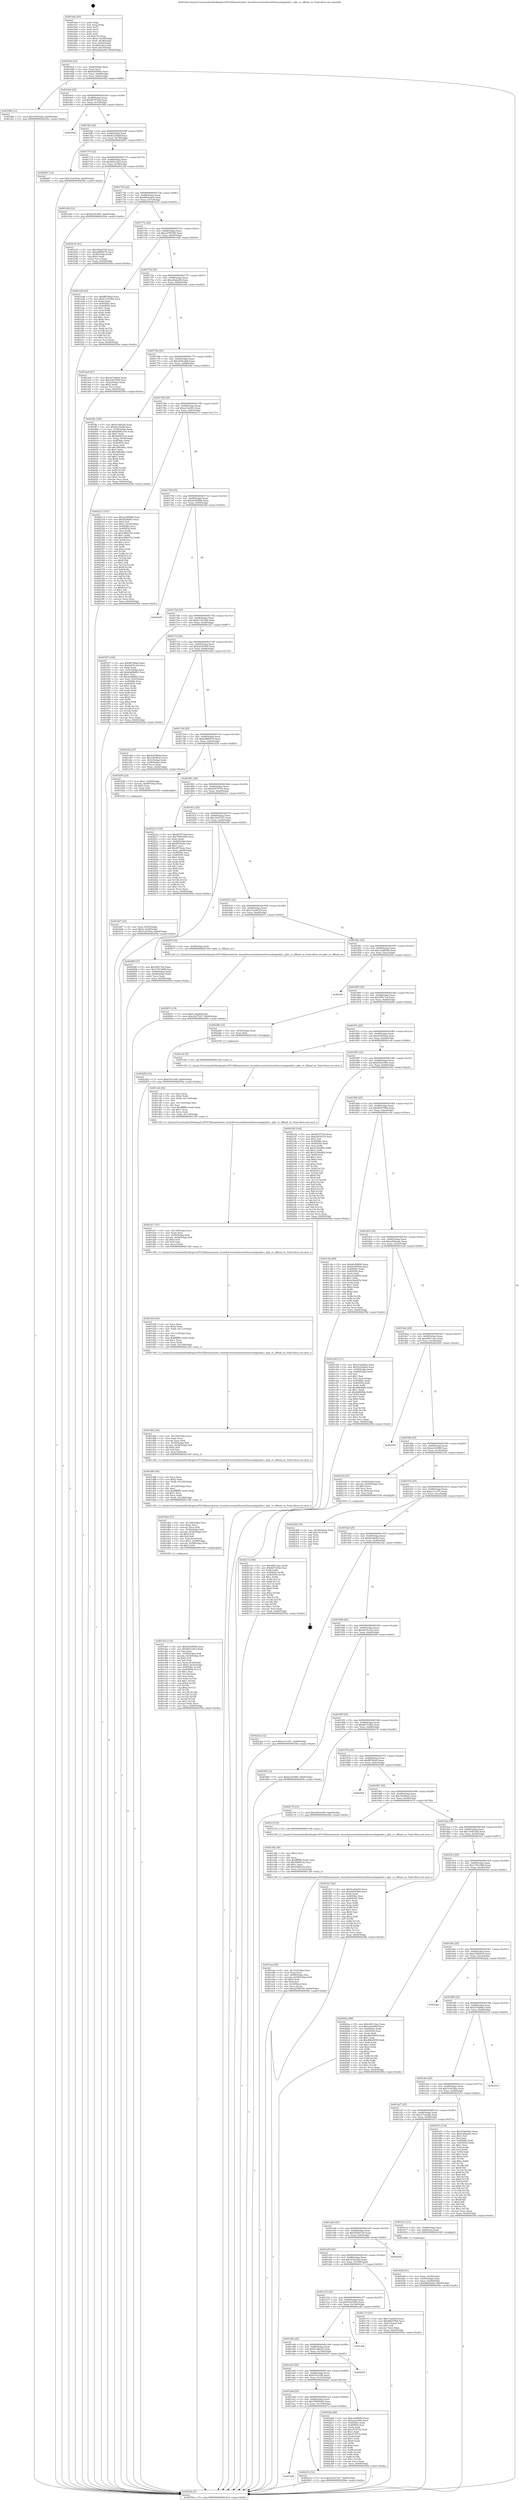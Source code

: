 digraph "0x4016a0" {
  label = "0x4016a0 (/mnt/c/Users/mathe/Desktop/tcc/POCII/binaries/extr_linuxdriversnetethernetfreescalegianfar.c_gfar_rx_offload_en_Final-ollvm.out::main(0))"
  labelloc = "t"
  node[shape=record]

  Entry [label="",width=0.3,height=0.3,shape=circle,fillcolor=black,style=filled]
  "0x4016cd" [label="{
     0x4016cd [23]\l
     | [instrs]\l
     &nbsp;&nbsp;0x4016cd \<+3\>: mov -0x64(%rbp),%eax\l
     &nbsp;&nbsp;0x4016d0 \<+2\>: mov %eax,%ecx\l
     &nbsp;&nbsp;0x4016d2 \<+6\>: sub $0x82d58feb,%ecx\l
     &nbsp;&nbsp;0x4016d8 \<+3\>: mov %eax,-0x68(%rbp)\l
     &nbsp;&nbsp;0x4016db \<+3\>: mov %ecx,-0x6c(%rbp)\l
     &nbsp;&nbsp;0x4016de \<+6\>: je 0000000000401f9b \<main+0x8fb\>\l
  }"]
  "0x401f9b" [label="{
     0x401f9b [12]\l
     | [instrs]\l
     &nbsp;&nbsp;0x401f9b \<+7\>: movl $0x15e832dd,-0x64(%rbp)\l
     &nbsp;&nbsp;0x401fa2 \<+5\>: jmp 000000000040259a \<main+0xefa\>\l
  }"]
  "0x4016e4" [label="{
     0x4016e4 [22]\l
     | [instrs]\l
     &nbsp;&nbsp;0x4016e4 \<+5\>: jmp 00000000004016e9 \<main+0x49\>\l
     &nbsp;&nbsp;0x4016e9 \<+3\>: mov -0x68(%rbp),%eax\l
     &nbsp;&nbsp;0x4016ec \<+5\>: sub $0x8b7f71bd,%eax\l
     &nbsp;&nbsp;0x4016f1 \<+3\>: mov %eax,-0x70(%rbp)\l
     &nbsp;&nbsp;0x4016f4 \<+6\>: je 000000000040256b \<main+0xecb\>\l
  }"]
  Exit [label="",width=0.3,height=0.3,shape=circle,fillcolor=black,style=filled,peripheries=2]
  "0x40256b" [label="{
     0x40256b\l
  }", style=dashed]
  "0x4016fa" [label="{
     0x4016fa [22]\l
     | [instrs]\l
     &nbsp;&nbsp;0x4016fa \<+5\>: jmp 00000000004016ff \<main+0x5f\>\l
     &nbsp;&nbsp;0x4016ff \<+3\>: mov -0x68(%rbp),%eax\l
     &nbsp;&nbsp;0x401702 \<+5\>: sub $0x8c230adf,%eax\l
     &nbsp;&nbsp;0x401707 \<+3\>: mov %eax,-0x74(%rbp)\l
     &nbsp;&nbsp;0x40170a \<+6\>: je 0000000000402067 \<main+0x9c7\>\l
  }"]
  "0x402292" [label="{
     0x402292 [12]\l
     | [instrs]\l
     &nbsp;&nbsp;0x402292 \<+7\>: movl $0x67dc1bf4,-0x64(%rbp)\l
     &nbsp;&nbsp;0x402299 \<+5\>: jmp 000000000040259a \<main+0xefa\>\l
  }"]
  "0x402067" [label="{
     0x402067 [12]\l
     | [instrs]\l
     &nbsp;&nbsp;0x402067 \<+7\>: movl $0x31eb7b4a,-0x64(%rbp)\l
     &nbsp;&nbsp;0x40206e \<+5\>: jmp 000000000040259a \<main+0xefa\>\l
  }"]
  "0x401710" [label="{
     0x401710 [22]\l
     | [instrs]\l
     &nbsp;&nbsp;0x401710 \<+5\>: jmp 0000000000401715 \<main+0x75\>\l
     &nbsp;&nbsp;0x401715 \<+3\>: mov -0x68(%rbp),%eax\l
     &nbsp;&nbsp;0x401718 \<+5\>: sub $0x8d5ccde3,%eax\l
     &nbsp;&nbsp;0x40171d \<+3\>: mov %eax,-0x78(%rbp)\l
     &nbsp;&nbsp;0x401720 \<+6\>: je 0000000000401e56 \<main+0x7b6\>\l
  }"]
  "0x401ad6" [label="{
     0x401ad6\l
  }", style=dashed]
  "0x401e56" [label="{
     0x401e56 [12]\l
     | [instrs]\l
     &nbsp;&nbsp;0x401e56 \<+7\>: movl $0xb234c995,-0x64(%rbp)\l
     &nbsp;&nbsp;0x401e5d \<+5\>: jmp 000000000040259a \<main+0xefa\>\l
  }"]
  "0x401726" [label="{
     0x401726 [22]\l
     | [instrs]\l
     &nbsp;&nbsp;0x401726 \<+5\>: jmp 000000000040172b \<main+0x8b\>\l
     &nbsp;&nbsp;0x40172b \<+3\>: mov -0x68(%rbp),%eax\l
     &nbsp;&nbsp;0x40172e \<+5\>: sub $0x96b5aa02,%eax\l
     &nbsp;&nbsp;0x401733 \<+3\>: mov %eax,-0x7c(%rbp)\l
     &nbsp;&nbsp;0x401736 \<+6\>: je 0000000000401b35 \<main+0x495\>\l
  }"]
  "0x40227a" [label="{
     0x40227a [12]\l
     | [instrs]\l
     &nbsp;&nbsp;0x40227a \<+7\>: movl $0xc5e57227,-0x64(%rbp)\l
     &nbsp;&nbsp;0x402281 \<+5\>: jmp 000000000040259a \<main+0xefa\>\l
  }"]
  "0x401b35" [label="{
     0x401b35 [27]\l
     | [instrs]\l
     &nbsp;&nbsp;0x401b35 \<+5\>: mov $0x45b2b729,%eax\l
     &nbsp;&nbsp;0x401b3a \<+5\>: mov $0xb4884b76,%ecx\l
     &nbsp;&nbsp;0x401b3f \<+3\>: mov -0x28(%rbp),%edx\l
     &nbsp;&nbsp;0x401b42 \<+3\>: cmp $0x0,%edx\l
     &nbsp;&nbsp;0x401b45 \<+3\>: cmove %ecx,%eax\l
     &nbsp;&nbsp;0x401b48 \<+3\>: mov %eax,-0x64(%rbp)\l
     &nbsp;&nbsp;0x401b4b \<+5\>: jmp 000000000040259a \<main+0xefa\>\l
  }"]
  "0x40173c" [label="{
     0x40173c [22]\l
     | [instrs]\l
     &nbsp;&nbsp;0x40173c \<+5\>: jmp 0000000000401741 \<main+0xa1\>\l
     &nbsp;&nbsp;0x401741 \<+3\>: mov -0x68(%rbp),%eax\l
     &nbsp;&nbsp;0x401744 \<+5\>: sub $0xa279b790,%eax\l
     &nbsp;&nbsp;0x401749 \<+3\>: mov %eax,-0x80(%rbp)\l
     &nbsp;&nbsp;0x40174c \<+6\>: je 0000000000401ed4 \<main+0x834\>\l
  }"]
  "0x401abd" [label="{
     0x401abd [25]\l
     | [instrs]\l
     &nbsp;&nbsp;0x401abd \<+5\>: jmp 0000000000401ac2 \<main+0x422\>\l
     &nbsp;&nbsp;0x401ac2 \<+3\>: mov -0x68(%rbp),%eax\l
     &nbsp;&nbsp;0x401ac5 \<+5\>: sub $0x79895205,%eax\l
     &nbsp;&nbsp;0x401aca \<+6\>: mov %eax,-0x110(%rbp)\l
     &nbsp;&nbsp;0x401ad0 \<+6\>: je 000000000040227a \<main+0xbda\>\l
  }"]
  "0x401ed4" [label="{
     0x401ed4 [83]\l
     | [instrs]\l
     &nbsp;&nbsp;0x401ed4 \<+5\>: mov $0xff8708ad,%eax\l
     &nbsp;&nbsp;0x401ed9 \<+5\>: mov $0xb1391902,%ecx\l
     &nbsp;&nbsp;0x401ede \<+2\>: xor %edx,%edx\l
     &nbsp;&nbsp;0x401ee0 \<+7\>: mov 0x40506c,%esi\l
     &nbsp;&nbsp;0x401ee7 \<+7\>: mov 0x405054,%edi\l
     &nbsp;&nbsp;0x401eee \<+3\>: sub $0x1,%edx\l
     &nbsp;&nbsp;0x401ef1 \<+3\>: mov %esi,%r8d\l
     &nbsp;&nbsp;0x401ef4 \<+3\>: add %edx,%r8d\l
     &nbsp;&nbsp;0x401ef7 \<+4\>: imul %r8d,%esi\l
     &nbsp;&nbsp;0x401efb \<+3\>: and $0x1,%esi\l
     &nbsp;&nbsp;0x401efe \<+3\>: cmp $0x0,%esi\l
     &nbsp;&nbsp;0x401f01 \<+4\>: sete %r9b\l
     &nbsp;&nbsp;0x401f05 \<+3\>: cmp $0xa,%edi\l
     &nbsp;&nbsp;0x401f08 \<+4\>: setl %r10b\l
     &nbsp;&nbsp;0x401f0c \<+3\>: mov %r9b,%r11b\l
     &nbsp;&nbsp;0x401f0f \<+3\>: and %r10b,%r11b\l
     &nbsp;&nbsp;0x401f12 \<+3\>: xor %r10b,%r9b\l
     &nbsp;&nbsp;0x401f15 \<+3\>: or %r9b,%r11b\l
     &nbsp;&nbsp;0x401f18 \<+4\>: test $0x1,%r11b\l
     &nbsp;&nbsp;0x401f1c \<+3\>: cmovne %ecx,%eax\l
     &nbsp;&nbsp;0x401f1f \<+3\>: mov %eax,-0x64(%rbp)\l
     &nbsp;&nbsp;0x401f22 \<+5\>: jmp 000000000040259a \<main+0xefa\>\l
  }"]
  "0x401752" [label="{
     0x401752 [25]\l
     | [instrs]\l
     &nbsp;&nbsp;0x401752 \<+5\>: jmp 0000000000401757 \<main+0xb7\>\l
     &nbsp;&nbsp;0x401757 \<+3\>: mov -0x68(%rbp),%eax\l
     &nbsp;&nbsp;0x40175a \<+5\>: sub $0xa4bdac84,%eax\l
     &nbsp;&nbsp;0x40175f \<+6\>: mov %eax,-0x84(%rbp)\l
     &nbsp;&nbsp;0x401765 \<+6\>: je 0000000000401ae0 \<main+0x440\>\l
  }"]
  "0x4022bb" [label="{
     0x4022bb [88]\l
     | [instrs]\l
     &nbsp;&nbsp;0x4022bb \<+5\>: mov $0xcae48996,%eax\l
     &nbsp;&nbsp;0x4022c0 \<+5\>: mov $0xac3ec89c,%ecx\l
     &nbsp;&nbsp;0x4022c5 \<+7\>: mov 0x40506c,%edx\l
     &nbsp;&nbsp;0x4022cc \<+7\>: mov 0x405054,%esi\l
     &nbsp;&nbsp;0x4022d3 \<+2\>: mov %edx,%edi\l
     &nbsp;&nbsp;0x4022d5 \<+6\>: add $0xcf15f73a,%edi\l
     &nbsp;&nbsp;0x4022db \<+3\>: sub $0x1,%edi\l
     &nbsp;&nbsp;0x4022de \<+6\>: sub $0xcf15f73a,%edi\l
     &nbsp;&nbsp;0x4022e4 \<+3\>: imul %edi,%edx\l
     &nbsp;&nbsp;0x4022e7 \<+3\>: and $0x1,%edx\l
     &nbsp;&nbsp;0x4022ea \<+3\>: cmp $0x0,%edx\l
     &nbsp;&nbsp;0x4022ed \<+4\>: sete %r8b\l
     &nbsp;&nbsp;0x4022f1 \<+3\>: cmp $0xa,%esi\l
     &nbsp;&nbsp;0x4022f4 \<+4\>: setl %r9b\l
     &nbsp;&nbsp;0x4022f8 \<+3\>: mov %r8b,%r10b\l
     &nbsp;&nbsp;0x4022fb \<+3\>: and %r9b,%r10b\l
     &nbsp;&nbsp;0x4022fe \<+3\>: xor %r9b,%r8b\l
     &nbsp;&nbsp;0x402301 \<+3\>: or %r8b,%r10b\l
     &nbsp;&nbsp;0x402304 \<+4\>: test $0x1,%r10b\l
     &nbsp;&nbsp;0x402308 \<+3\>: cmovne %ecx,%eax\l
     &nbsp;&nbsp;0x40230b \<+3\>: mov %eax,-0x64(%rbp)\l
     &nbsp;&nbsp;0x40230e \<+5\>: jmp 000000000040259a \<main+0xefa\>\l
  }"]
  "0x401ae0" [label="{
     0x401ae0 [27]\l
     | [instrs]\l
     &nbsp;&nbsp;0x401ae0 \<+5\>: mov $0x3e7a9a4b,%eax\l
     &nbsp;&nbsp;0x401ae5 \<+5\>: mov $0x5c9e3594,%ecx\l
     &nbsp;&nbsp;0x401aea \<+3\>: mov -0x2c(%rbp),%edx\l
     &nbsp;&nbsp;0x401aed \<+3\>: cmp $0x2,%edx\l
     &nbsp;&nbsp;0x401af0 \<+3\>: cmovne %ecx,%eax\l
     &nbsp;&nbsp;0x401af3 \<+3\>: mov %eax,-0x64(%rbp)\l
     &nbsp;&nbsp;0x401af6 \<+5\>: jmp 000000000040259a \<main+0xefa\>\l
  }"]
  "0x40176b" [label="{
     0x40176b [25]\l
     | [instrs]\l
     &nbsp;&nbsp;0x40176b \<+5\>: jmp 0000000000401770 \<main+0xd0\>\l
     &nbsp;&nbsp;0x401770 \<+3\>: mov -0x68(%rbp),%eax\l
     &nbsp;&nbsp;0x401773 \<+5\>: sub $0xab50cdb8,%eax\l
     &nbsp;&nbsp;0x401778 \<+6\>: mov %eax,-0x88(%rbp)\l
     &nbsp;&nbsp;0x40177e \<+6\>: je 0000000000401ffa \<main+0x95a\>\l
  }"]
  "0x40259a" [label="{
     0x40259a [5]\l
     | [instrs]\l
     &nbsp;&nbsp;0x40259a \<+5\>: jmp 00000000004016cd \<main+0x2d\>\l
  }"]
  "0x4016a0" [label="{
     0x4016a0 [45]\l
     | [instrs]\l
     &nbsp;&nbsp;0x4016a0 \<+1\>: push %rbp\l
     &nbsp;&nbsp;0x4016a1 \<+3\>: mov %rsp,%rbp\l
     &nbsp;&nbsp;0x4016a4 \<+2\>: push %r15\l
     &nbsp;&nbsp;0x4016a6 \<+2\>: push %r14\l
     &nbsp;&nbsp;0x4016a8 \<+2\>: push %r12\l
     &nbsp;&nbsp;0x4016aa \<+1\>: push %rbx\l
     &nbsp;&nbsp;0x4016ab \<+7\>: sub $0x130,%rsp\l
     &nbsp;&nbsp;0x4016b2 \<+7\>: movl $0x0,-0x30(%rbp)\l
     &nbsp;&nbsp;0x4016b9 \<+3\>: mov %edi,-0x34(%rbp)\l
     &nbsp;&nbsp;0x4016bc \<+4\>: mov %rsi,-0x40(%rbp)\l
     &nbsp;&nbsp;0x4016c0 \<+3\>: mov -0x34(%rbp),%edi\l
     &nbsp;&nbsp;0x4016c3 \<+3\>: mov %edi,-0x2c(%rbp)\l
     &nbsp;&nbsp;0x4016c6 \<+7\>: movl $0xa4bdac84,-0x64(%rbp)\l
  }"]
  "0x401aa4" [label="{
     0x401aa4 [25]\l
     | [instrs]\l
     &nbsp;&nbsp;0x401aa4 \<+5\>: jmp 0000000000401aa9 \<main+0x409\>\l
     &nbsp;&nbsp;0x401aa9 \<+3\>: mov -0x68(%rbp),%eax\l
     &nbsp;&nbsp;0x401aac \<+5\>: sub $0x67dc1bf4,%eax\l
     &nbsp;&nbsp;0x401ab1 \<+6\>: mov %eax,-0x10c(%rbp)\l
     &nbsp;&nbsp;0x401ab7 \<+6\>: je 00000000004022bb \<main+0xc1b\>\l
  }"]
  "0x401ffa" [label="{
     0x401ffa [109]\l
     | [instrs]\l
     &nbsp;&nbsp;0x401ffa \<+5\>: mov $0x5cc8da50,%eax\l
     &nbsp;&nbsp;0x401fff \<+5\>: mov $0x8c230adf,%ecx\l
     &nbsp;&nbsp;0x402004 \<+3\>: mov -0x54(%rbp),%edx\l
     &nbsp;&nbsp;0x402007 \<+6\>: add $0xbd0621e6,%edx\l
     &nbsp;&nbsp;0x40200d \<+3\>: add $0x1,%edx\l
     &nbsp;&nbsp;0x402010 \<+6\>: sub $0xbd0621e6,%edx\l
     &nbsp;&nbsp;0x402016 \<+3\>: mov %edx,-0x54(%rbp)\l
     &nbsp;&nbsp;0x402019 \<+7\>: mov 0x40506c,%edx\l
     &nbsp;&nbsp;0x402020 \<+7\>: mov 0x405054,%esi\l
     &nbsp;&nbsp;0x402027 \<+2\>: mov %edx,%edi\l
     &nbsp;&nbsp;0x402029 \<+6\>: add $0x388e80cc,%edi\l
     &nbsp;&nbsp;0x40202f \<+3\>: sub $0x1,%edi\l
     &nbsp;&nbsp;0x402032 \<+6\>: sub $0x388e80cc,%edi\l
     &nbsp;&nbsp;0x402038 \<+3\>: imul %edi,%edx\l
     &nbsp;&nbsp;0x40203b \<+3\>: and $0x1,%edx\l
     &nbsp;&nbsp;0x40203e \<+3\>: cmp $0x0,%edx\l
     &nbsp;&nbsp;0x402041 \<+4\>: sete %r8b\l
     &nbsp;&nbsp;0x402045 \<+3\>: cmp $0xa,%esi\l
     &nbsp;&nbsp;0x402048 \<+4\>: setl %r9b\l
     &nbsp;&nbsp;0x40204c \<+3\>: mov %r8b,%r10b\l
     &nbsp;&nbsp;0x40204f \<+3\>: and %r9b,%r10b\l
     &nbsp;&nbsp;0x402052 \<+3\>: xor %r9b,%r8b\l
     &nbsp;&nbsp;0x402055 \<+3\>: or %r8b,%r10b\l
     &nbsp;&nbsp;0x402058 \<+4\>: test $0x1,%r10b\l
     &nbsp;&nbsp;0x40205c \<+3\>: cmovne %ecx,%eax\l
     &nbsp;&nbsp;0x40205f \<+3\>: mov %eax,-0x64(%rbp)\l
     &nbsp;&nbsp;0x402062 \<+5\>: jmp 000000000040259a \<main+0xefa\>\l
  }"]
  "0x401784" [label="{
     0x401784 [25]\l
     | [instrs]\l
     &nbsp;&nbsp;0x401784 \<+5\>: jmp 0000000000401789 \<main+0xe9\>\l
     &nbsp;&nbsp;0x401789 \<+3\>: mov -0x68(%rbp),%eax\l
     &nbsp;&nbsp;0x40178c \<+5\>: sub $0xac3ec89c,%eax\l
     &nbsp;&nbsp;0x401791 \<+6\>: mov %eax,-0x8c(%rbp)\l
     &nbsp;&nbsp;0x401797 \<+6\>: je 0000000000402313 \<main+0xc73\>\l
  }"]
  "0x402525" [label="{
     0x402525\l
  }", style=dashed]
  "0x402313" [label="{
     0x402313 [151]\l
     | [instrs]\l
     &nbsp;&nbsp;0x402313 \<+5\>: mov $0xcae48996,%eax\l
     &nbsp;&nbsp;0x402318 \<+5\>: mov $0xf2c66df3,%ecx\l
     &nbsp;&nbsp;0x40231d \<+2\>: mov $0x1,%dl\l
     &nbsp;&nbsp;0x40231f \<+7\>: movl $0x0,-0x30(%rbp)\l
     &nbsp;&nbsp;0x402326 \<+7\>: mov 0x40506c,%esi\l
     &nbsp;&nbsp;0x40232d \<+7\>: mov 0x405054,%edi\l
     &nbsp;&nbsp;0x402334 \<+3\>: mov %esi,%r8d\l
     &nbsp;&nbsp;0x402337 \<+7\>: sub $0xc9864742,%r8d\l
     &nbsp;&nbsp;0x40233e \<+4\>: sub $0x1,%r8d\l
     &nbsp;&nbsp;0x402342 \<+7\>: add $0xc9864742,%r8d\l
     &nbsp;&nbsp;0x402349 \<+4\>: imul %r8d,%esi\l
     &nbsp;&nbsp;0x40234d \<+3\>: and $0x1,%esi\l
     &nbsp;&nbsp;0x402350 \<+3\>: cmp $0x0,%esi\l
     &nbsp;&nbsp;0x402353 \<+4\>: sete %r9b\l
     &nbsp;&nbsp;0x402357 \<+3\>: cmp $0xa,%edi\l
     &nbsp;&nbsp;0x40235a \<+4\>: setl %r10b\l
     &nbsp;&nbsp;0x40235e \<+3\>: mov %r9b,%r11b\l
     &nbsp;&nbsp;0x402361 \<+4\>: xor $0xff,%r11b\l
     &nbsp;&nbsp;0x402365 \<+3\>: mov %r10b,%bl\l
     &nbsp;&nbsp;0x402368 \<+3\>: xor $0xff,%bl\l
     &nbsp;&nbsp;0x40236b \<+3\>: xor $0x1,%dl\l
     &nbsp;&nbsp;0x40236e \<+3\>: mov %r11b,%r14b\l
     &nbsp;&nbsp;0x402371 \<+4\>: and $0xff,%r14b\l
     &nbsp;&nbsp;0x402375 \<+3\>: and %dl,%r9b\l
     &nbsp;&nbsp;0x402378 \<+3\>: mov %bl,%r15b\l
     &nbsp;&nbsp;0x40237b \<+4\>: and $0xff,%r15b\l
     &nbsp;&nbsp;0x40237f \<+3\>: and %dl,%r10b\l
     &nbsp;&nbsp;0x402382 \<+3\>: or %r9b,%r14b\l
     &nbsp;&nbsp;0x402385 \<+3\>: or %r10b,%r15b\l
     &nbsp;&nbsp;0x402388 \<+3\>: xor %r15b,%r14b\l
     &nbsp;&nbsp;0x40238b \<+3\>: or %bl,%r11b\l
     &nbsp;&nbsp;0x40238e \<+4\>: xor $0xff,%r11b\l
     &nbsp;&nbsp;0x402392 \<+3\>: or $0x1,%dl\l
     &nbsp;&nbsp;0x402395 \<+3\>: and %dl,%r11b\l
     &nbsp;&nbsp;0x402398 \<+3\>: or %r11b,%r14b\l
     &nbsp;&nbsp;0x40239b \<+4\>: test $0x1,%r14b\l
     &nbsp;&nbsp;0x40239f \<+3\>: cmovne %ecx,%eax\l
     &nbsp;&nbsp;0x4023a2 \<+3\>: mov %eax,-0x64(%rbp)\l
     &nbsp;&nbsp;0x4023a5 \<+5\>: jmp 000000000040259a \<main+0xefa\>\l
  }"]
  "0x40179d" [label="{
     0x40179d [25]\l
     | [instrs]\l
     &nbsp;&nbsp;0x40179d \<+5\>: jmp 00000000004017a2 \<main+0x102\>\l
     &nbsp;&nbsp;0x4017a2 \<+3\>: mov -0x68(%rbp),%eax\l
     &nbsp;&nbsp;0x4017a5 \<+5\>: sub $0xb0c0890b,%eax\l
     &nbsp;&nbsp;0x4017aa \<+6\>: mov %eax,-0x90(%rbp)\l
     &nbsp;&nbsp;0x4017b0 \<+6\>: je 00000000004023d5 \<main+0xd35\>\l
  }"]
  "0x401a8b" [label="{
     0x401a8b [25]\l
     | [instrs]\l
     &nbsp;&nbsp;0x401a8b \<+5\>: jmp 0000000000401a90 \<main+0x3f0\>\l
     &nbsp;&nbsp;0x401a90 \<+3\>: mov -0x68(%rbp),%eax\l
     &nbsp;&nbsp;0x401a93 \<+5\>: sub $0x5cc8da50,%eax\l
     &nbsp;&nbsp;0x401a98 \<+6\>: mov %eax,-0x108(%rbp)\l
     &nbsp;&nbsp;0x401a9e \<+6\>: je 0000000000402525 \<main+0xe85\>\l
  }"]
  "0x4023d5" [label="{
     0x4023d5\l
  }", style=dashed]
  "0x4017b6" [label="{
     0x4017b6 [25]\l
     | [instrs]\l
     &nbsp;&nbsp;0x4017b6 \<+5\>: jmp 00000000004017bb \<main+0x11b\>\l
     &nbsp;&nbsp;0x4017bb \<+3\>: mov -0x68(%rbp),%eax\l
     &nbsp;&nbsp;0x4017be \<+5\>: sub $0xb1391902,%eax\l
     &nbsp;&nbsp;0x4017c3 \<+6\>: mov %eax,-0x94(%rbp)\l
     &nbsp;&nbsp;0x4017c9 \<+6\>: je 0000000000401f27 \<main+0x887\>\l
  }"]
  "0x401afb" [label="{
     0x401afb\l
  }", style=dashed]
  "0x401f27" [label="{
     0x401f27 [104]\l
     | [instrs]\l
     &nbsp;&nbsp;0x401f27 \<+5\>: mov $0xff8708ad,%eax\l
     &nbsp;&nbsp;0x401f2c \<+5\>: mov $0xfa47b14e,%ecx\l
     &nbsp;&nbsp;0x401f31 \<+2\>: xor %edx,%edx\l
     &nbsp;&nbsp;0x401f33 \<+3\>: mov -0x5c(%rbp),%esi\l
     &nbsp;&nbsp;0x401f36 \<+6\>: add $0xdad0b8b3,%esi\l
     &nbsp;&nbsp;0x401f3c \<+3\>: add $0x1,%esi\l
     &nbsp;&nbsp;0x401f3f \<+6\>: sub $0xdad0b8b3,%esi\l
     &nbsp;&nbsp;0x401f45 \<+3\>: mov %esi,-0x5c(%rbp)\l
     &nbsp;&nbsp;0x401f48 \<+7\>: mov 0x40506c,%esi\l
     &nbsp;&nbsp;0x401f4f \<+7\>: mov 0x405054,%edi\l
     &nbsp;&nbsp;0x401f56 \<+3\>: sub $0x1,%edx\l
     &nbsp;&nbsp;0x401f59 \<+3\>: mov %esi,%r8d\l
     &nbsp;&nbsp;0x401f5c \<+3\>: add %edx,%r8d\l
     &nbsp;&nbsp;0x401f5f \<+4\>: imul %r8d,%esi\l
     &nbsp;&nbsp;0x401f63 \<+3\>: and $0x1,%esi\l
     &nbsp;&nbsp;0x401f66 \<+3\>: cmp $0x0,%esi\l
     &nbsp;&nbsp;0x401f69 \<+4\>: sete %r9b\l
     &nbsp;&nbsp;0x401f6d \<+3\>: cmp $0xa,%edi\l
     &nbsp;&nbsp;0x401f70 \<+4\>: setl %r10b\l
     &nbsp;&nbsp;0x401f74 \<+3\>: mov %r9b,%r11b\l
     &nbsp;&nbsp;0x401f77 \<+3\>: and %r10b,%r11b\l
     &nbsp;&nbsp;0x401f7a \<+3\>: xor %r10b,%r9b\l
     &nbsp;&nbsp;0x401f7d \<+3\>: or %r9b,%r11b\l
     &nbsp;&nbsp;0x401f80 \<+4\>: test $0x1,%r11b\l
     &nbsp;&nbsp;0x401f84 \<+3\>: cmovne %ecx,%eax\l
     &nbsp;&nbsp;0x401f87 \<+3\>: mov %eax,-0x64(%rbp)\l
     &nbsp;&nbsp;0x401f8a \<+5\>: jmp 000000000040259a \<main+0xefa\>\l
  }"]
  "0x4017cf" [label="{
     0x4017cf [25]\l
     | [instrs]\l
     &nbsp;&nbsp;0x4017cf \<+5\>: jmp 00000000004017d4 \<main+0x134\>\l
     &nbsp;&nbsp;0x4017d4 \<+3\>: mov -0x68(%rbp),%eax\l
     &nbsp;&nbsp;0x4017d7 \<+5\>: sub $0xb234c995,%eax\l
     &nbsp;&nbsp;0x4017dc \<+6\>: mov %eax,-0x98(%rbp)\l
     &nbsp;&nbsp;0x4017e2 \<+6\>: je 0000000000401e62 \<main+0x7c2\>\l
  }"]
  "0x40211d" [label="{
     0x40211d [89]\l
     | [instrs]\l
     &nbsp;&nbsp;0x40211d \<+5\>: mov $0xe90112ac,%edx\l
     &nbsp;&nbsp;0x402122 \<+5\>: mov $0xfd37a5b2,%esi\l
     &nbsp;&nbsp;0x402127 \<+3\>: xor %r8d,%r8d\l
     &nbsp;&nbsp;0x40212a \<+8\>: mov 0x40506c,%r9d\l
     &nbsp;&nbsp;0x402132 \<+8\>: mov 0x405054,%r10d\l
     &nbsp;&nbsp;0x40213a \<+4\>: sub $0x1,%r8d\l
     &nbsp;&nbsp;0x40213e \<+3\>: mov %r9d,%r11d\l
     &nbsp;&nbsp;0x402141 \<+3\>: add %r8d,%r11d\l
     &nbsp;&nbsp;0x402144 \<+4\>: imul %r11d,%r9d\l
     &nbsp;&nbsp;0x402148 \<+4\>: and $0x1,%r9d\l
     &nbsp;&nbsp;0x40214c \<+4\>: cmp $0x0,%r9d\l
     &nbsp;&nbsp;0x402150 \<+3\>: sete %bl\l
     &nbsp;&nbsp;0x402153 \<+4\>: cmp $0xa,%r10d\l
     &nbsp;&nbsp;0x402157 \<+4\>: setl %r14b\l
     &nbsp;&nbsp;0x40215b \<+3\>: mov %bl,%r15b\l
     &nbsp;&nbsp;0x40215e \<+3\>: and %r14b,%r15b\l
     &nbsp;&nbsp;0x402161 \<+3\>: xor %r14b,%bl\l
     &nbsp;&nbsp;0x402164 \<+3\>: or %bl,%r15b\l
     &nbsp;&nbsp;0x402167 \<+4\>: test $0x1,%r15b\l
     &nbsp;&nbsp;0x40216b \<+3\>: cmovne %esi,%edx\l
     &nbsp;&nbsp;0x40216e \<+3\>: mov %edx,-0x64(%rbp)\l
     &nbsp;&nbsp;0x402171 \<+5\>: jmp 000000000040259a \<main+0xefa\>\l
  }"]
  "0x401e62" [label="{
     0x401e62 [27]\l
     | [instrs]\l
     &nbsp;&nbsp;0x401e62 \<+5\>: mov $0x82d58feb,%eax\l
     &nbsp;&nbsp;0x401e67 \<+5\>: mov $0x10e99a23,%ecx\l
     &nbsp;&nbsp;0x401e6c \<+3\>: mov -0x5c(%rbp),%edx\l
     &nbsp;&nbsp;0x401e6f \<+3\>: cmp -0x58(%rbp),%edx\l
     &nbsp;&nbsp;0x401e72 \<+3\>: cmovl %ecx,%eax\l
     &nbsp;&nbsp;0x401e75 \<+3\>: mov %eax,-0x64(%rbp)\l
     &nbsp;&nbsp;0x401e78 \<+5\>: jmp 000000000040259a \<main+0xefa\>\l
  }"]
  "0x4017e8" [label="{
     0x4017e8 [25]\l
     | [instrs]\l
     &nbsp;&nbsp;0x4017e8 \<+5\>: jmp 00000000004017ed \<main+0x14d\>\l
     &nbsp;&nbsp;0x4017ed \<+3\>: mov -0x68(%rbp),%eax\l
     &nbsp;&nbsp;0x4017f0 \<+5\>: sub $0xb4884b76,%eax\l
     &nbsp;&nbsp;0x4017f5 \<+6\>: mov %eax,-0x9c(%rbp)\l
     &nbsp;&nbsp;0x4017fb \<+6\>: je 0000000000401b50 \<main+0x4b0\>\l
  }"]
  "0x40207c" [label="{
     0x40207c [19]\l
     | [instrs]\l
     &nbsp;&nbsp;0x40207c \<+7\>: movl $0x0,-0x60(%rbp)\l
     &nbsp;&nbsp;0x402083 \<+7\>: movl $0xc5e57227,-0x64(%rbp)\l
     &nbsp;&nbsp;0x40208a \<+5\>: jmp 000000000040259a \<main+0xefa\>\l
  }"]
  "0x401b50" [label="{
     0x401b50 [23]\l
     | [instrs]\l
     &nbsp;&nbsp;0x401b50 \<+7\>: movl $0x1,-0x48(%rbp)\l
     &nbsp;&nbsp;0x401b57 \<+4\>: movslq -0x48(%rbp),%rax\l
     &nbsp;&nbsp;0x401b5b \<+4\>: shl $0x5,%rax\l
     &nbsp;&nbsp;0x401b5f \<+3\>: mov %rax,%rdi\l
     &nbsp;&nbsp;0x401b62 \<+5\>: call 0000000000401050 \<malloc@plt\>\l
     | [calls]\l
     &nbsp;&nbsp;0x401050 \{1\} (unknown)\l
  }"]
  "0x401801" [label="{
     0x401801 [25]\l
     | [instrs]\l
     &nbsp;&nbsp;0x401801 \<+5\>: jmp 0000000000401806 \<main+0x166\>\l
     &nbsp;&nbsp;0x401806 \<+3\>: mov -0x68(%rbp),%eax\l
     &nbsp;&nbsp;0x401809 \<+5\>: sub $0xb54797c0,%eax\l
     &nbsp;&nbsp;0x40180e \<+6\>: mov %eax,-0xa0(%rbp)\l
     &nbsp;&nbsp;0x401814 \<+6\>: je 0000000000402212 \<main+0xb72\>\l
  }"]
  "0x401eaa" [label="{
     0x401eaa [42]\l
     | [instrs]\l
     &nbsp;&nbsp;0x401eaa \<+6\>: mov -0x12c(%rbp),%ecx\l
     &nbsp;&nbsp;0x401eb0 \<+3\>: imul %eax,%ecx\l
     &nbsp;&nbsp;0x401eb3 \<+4\>: mov -0x50(%rbp),%rsi\l
     &nbsp;&nbsp;0x401eb7 \<+4\>: movslq -0x54(%rbp),%rdi\l
     &nbsp;&nbsp;0x401ebb \<+4\>: shl $0x5,%rdi\l
     &nbsp;&nbsp;0x401ebf \<+3\>: add %rdi,%rsi\l
     &nbsp;&nbsp;0x401ec2 \<+4\>: mov 0x18(%rsi),%rsi\l
     &nbsp;&nbsp;0x401ec6 \<+2\>: mov %ecx,(%rsi)\l
     &nbsp;&nbsp;0x401ec8 \<+7\>: movl $0xa279b790,-0x64(%rbp)\l
     &nbsp;&nbsp;0x401ecf \<+5\>: jmp 000000000040259a \<main+0xefa\>\l
  }"]
  "0x402212" [label="{
     0x402212 [104]\l
     | [instrs]\l
     &nbsp;&nbsp;0x402212 \<+5\>: mov $0x8b7f71bd,%eax\l
     &nbsp;&nbsp;0x402217 \<+5\>: mov $0x79895205,%ecx\l
     &nbsp;&nbsp;0x40221c \<+2\>: xor %edx,%edx\l
     &nbsp;&nbsp;0x40221e \<+3\>: mov -0x60(%rbp),%esi\l
     &nbsp;&nbsp;0x402221 \<+6\>: sub $0x8974e2e,%esi\l
     &nbsp;&nbsp;0x402227 \<+3\>: add $0x1,%esi\l
     &nbsp;&nbsp;0x40222a \<+6\>: add $0x8974e2e,%esi\l
     &nbsp;&nbsp;0x402230 \<+3\>: mov %esi,-0x60(%rbp)\l
     &nbsp;&nbsp;0x402233 \<+7\>: mov 0x40506c,%esi\l
     &nbsp;&nbsp;0x40223a \<+7\>: mov 0x405054,%edi\l
     &nbsp;&nbsp;0x402241 \<+3\>: sub $0x1,%edx\l
     &nbsp;&nbsp;0x402244 \<+3\>: mov %esi,%r8d\l
     &nbsp;&nbsp;0x402247 \<+3\>: add %edx,%r8d\l
     &nbsp;&nbsp;0x40224a \<+4\>: imul %r8d,%esi\l
     &nbsp;&nbsp;0x40224e \<+3\>: and $0x1,%esi\l
     &nbsp;&nbsp;0x402251 \<+3\>: cmp $0x0,%esi\l
     &nbsp;&nbsp;0x402254 \<+4\>: sete %r9b\l
     &nbsp;&nbsp;0x402258 \<+3\>: cmp $0xa,%edi\l
     &nbsp;&nbsp;0x40225b \<+4\>: setl %r10b\l
     &nbsp;&nbsp;0x40225f \<+3\>: mov %r9b,%r11b\l
     &nbsp;&nbsp;0x402262 \<+3\>: and %r10b,%r11b\l
     &nbsp;&nbsp;0x402265 \<+3\>: xor %r10b,%r9b\l
     &nbsp;&nbsp;0x402268 \<+3\>: or %r9b,%r11b\l
     &nbsp;&nbsp;0x40226b \<+4\>: test $0x1,%r11b\l
     &nbsp;&nbsp;0x40226f \<+3\>: cmovne %ecx,%eax\l
     &nbsp;&nbsp;0x402272 \<+3\>: mov %eax,-0x64(%rbp)\l
     &nbsp;&nbsp;0x402275 \<+5\>: jmp 000000000040259a \<main+0xefa\>\l
  }"]
  "0x40181a" [label="{
     0x40181a [25]\l
     | [instrs]\l
     &nbsp;&nbsp;0x40181a \<+5\>: jmp 000000000040181f \<main+0x17f\>\l
     &nbsp;&nbsp;0x40181f \<+3\>: mov -0x68(%rbp),%eax\l
     &nbsp;&nbsp;0x401822 \<+5\>: sub $0xc5e57227,%eax\l
     &nbsp;&nbsp;0x401827 \<+6\>: mov %eax,-0xa4(%rbp)\l
     &nbsp;&nbsp;0x40182d \<+6\>: je 000000000040208f \<main+0x9ef\>\l
  }"]
  "0x401e82" [label="{
     0x401e82 [40]\l
     | [instrs]\l
     &nbsp;&nbsp;0x401e82 \<+5\>: mov $0x2,%ecx\l
     &nbsp;&nbsp;0x401e87 \<+1\>: cltd\l
     &nbsp;&nbsp;0x401e88 \<+2\>: idiv %ecx\l
     &nbsp;&nbsp;0x401e8a \<+6\>: imul $0xfffffffe,%edx,%ecx\l
     &nbsp;&nbsp;0x401e90 \<+6\>: sub $0xf366812a,%ecx\l
     &nbsp;&nbsp;0x401e96 \<+3\>: add $0x1,%ecx\l
     &nbsp;&nbsp;0x401e99 \<+6\>: add $0xf366812a,%ecx\l
     &nbsp;&nbsp;0x401e9f \<+6\>: mov %ecx,-0x12c(%rbp)\l
     &nbsp;&nbsp;0x401ea5 \<+5\>: call 0000000000401160 \<next_i\>\l
     | [calls]\l
     &nbsp;&nbsp;0x401160 \{1\} (/mnt/c/Users/mathe/Desktop/tcc/POCII/binaries/extr_linuxdriversnetethernetfreescalegianfar.c_gfar_rx_offload_en_Final-ollvm.out::next_i)\l
  }"]
  "0x40208f" [label="{
     0x40208f [27]\l
     | [instrs]\l
     &nbsp;&nbsp;0x40208f \<+5\>: mov $0xcf8f17a4,%eax\l
     &nbsp;&nbsp;0x402094 \<+5\>: mov $0x17612990,%ecx\l
     &nbsp;&nbsp;0x402099 \<+3\>: mov -0x60(%rbp),%edx\l
     &nbsp;&nbsp;0x40209c \<+3\>: cmp -0x48(%rbp),%edx\l
     &nbsp;&nbsp;0x40209f \<+3\>: cmovl %ecx,%eax\l
     &nbsp;&nbsp;0x4020a2 \<+3\>: mov %eax,-0x64(%rbp)\l
     &nbsp;&nbsp;0x4020a5 \<+5\>: jmp 000000000040259a \<main+0xefa\>\l
  }"]
  "0x401833" [label="{
     0x401833 [25]\l
     | [instrs]\l
     &nbsp;&nbsp;0x401833 \<+5\>: jmp 0000000000401838 \<main+0x198\>\l
     &nbsp;&nbsp;0x401838 \<+3\>: mov -0x68(%rbp),%eax\l
     &nbsp;&nbsp;0x40183b \<+5\>: sub $0xc7a2483f,%eax\l
     &nbsp;&nbsp;0x401840 \<+6\>: mov %eax,-0xa8(%rbp)\l
     &nbsp;&nbsp;0x401846 \<+6\>: je 0000000000402073 \<main+0x9d3\>\l
  }"]
  "0x401de5" [label="{
     0x401de5 [113]\l
     | [instrs]\l
     &nbsp;&nbsp;0x401de5 \<+5\>: mov $0xb0c0890b,%ecx\l
     &nbsp;&nbsp;0x401dea \<+5\>: mov $0x8d5ccde3,%edx\l
     &nbsp;&nbsp;0x401def \<+2\>: xor %esi,%esi\l
     &nbsp;&nbsp;0x401df1 \<+4\>: mov -0x50(%rbp),%rdi\l
     &nbsp;&nbsp;0x401df5 \<+4\>: movslq -0x54(%rbp),%r8\l
     &nbsp;&nbsp;0x401df9 \<+4\>: shl $0x5,%r8\l
     &nbsp;&nbsp;0x401dfd \<+3\>: add %r8,%rdi\l
     &nbsp;&nbsp;0x401e00 \<+4\>: mov %rax,0x18(%rdi)\l
     &nbsp;&nbsp;0x401e04 \<+7\>: movl $0x0,-0x5c(%rbp)\l
     &nbsp;&nbsp;0x401e0b \<+8\>: mov 0x40506c,%r10d\l
     &nbsp;&nbsp;0x401e13 \<+8\>: mov 0x405054,%r11d\l
     &nbsp;&nbsp;0x401e1b \<+3\>: sub $0x1,%esi\l
     &nbsp;&nbsp;0x401e1e \<+3\>: mov %r10d,%ebx\l
     &nbsp;&nbsp;0x401e21 \<+2\>: add %esi,%ebx\l
     &nbsp;&nbsp;0x401e23 \<+4\>: imul %ebx,%r10d\l
     &nbsp;&nbsp;0x401e27 \<+4\>: and $0x1,%r10d\l
     &nbsp;&nbsp;0x401e2b \<+4\>: cmp $0x0,%r10d\l
     &nbsp;&nbsp;0x401e2f \<+4\>: sete %r14b\l
     &nbsp;&nbsp;0x401e33 \<+4\>: cmp $0xa,%r11d\l
     &nbsp;&nbsp;0x401e37 \<+4\>: setl %r15b\l
     &nbsp;&nbsp;0x401e3b \<+3\>: mov %r14b,%r12b\l
     &nbsp;&nbsp;0x401e3e \<+3\>: and %r15b,%r12b\l
     &nbsp;&nbsp;0x401e41 \<+3\>: xor %r15b,%r14b\l
     &nbsp;&nbsp;0x401e44 \<+3\>: or %r14b,%r12b\l
     &nbsp;&nbsp;0x401e47 \<+4\>: test $0x1,%r12b\l
     &nbsp;&nbsp;0x401e4b \<+3\>: cmovne %edx,%ecx\l
     &nbsp;&nbsp;0x401e4e \<+3\>: mov %ecx,-0x64(%rbp)\l
     &nbsp;&nbsp;0x401e51 \<+5\>: jmp 000000000040259a \<main+0xefa\>\l
  }"]
  "0x402073" [label="{
     0x402073 [9]\l
     | [instrs]\l
     &nbsp;&nbsp;0x402073 \<+4\>: mov -0x50(%rbp),%rdi\l
     &nbsp;&nbsp;0x402077 \<+5\>: call 00000000004013e0 \<gfar_rx_offload_en\>\l
     | [calls]\l
     &nbsp;&nbsp;0x4013e0 \{1\} (/mnt/c/Users/mathe/Desktop/tcc/POCII/binaries/extr_linuxdriversnetethernetfreescalegianfar.c_gfar_rx_offload_en_Final-ollvm.out::gfar_rx_offload_en)\l
  }"]
  "0x40184c" [label="{
     0x40184c [25]\l
     | [instrs]\l
     &nbsp;&nbsp;0x40184c \<+5\>: jmp 0000000000401851 \<main+0x1b1\>\l
     &nbsp;&nbsp;0x401851 \<+3\>: mov -0x68(%rbp),%eax\l
     &nbsp;&nbsp;0x401854 \<+5\>: sub $0xcae48996,%eax\l
     &nbsp;&nbsp;0x401859 \<+6\>: mov %eax,-0xac(%rbp)\l
     &nbsp;&nbsp;0x40185f \<+6\>: je 000000000040258c \<main+0xeec\>\l
  }"]
  "0x401db2" [label="{
     0x401db2 [51]\l
     | [instrs]\l
     &nbsp;&nbsp;0x401db2 \<+6\>: mov -0x128(%rbp),%ecx\l
     &nbsp;&nbsp;0x401db8 \<+3\>: imul %eax,%ecx\l
     &nbsp;&nbsp;0x401dbb \<+3\>: movslq %ecx,%rdi\l
     &nbsp;&nbsp;0x401dbe \<+4\>: mov -0x50(%rbp),%r8\l
     &nbsp;&nbsp;0x401dc2 \<+4\>: movslq -0x54(%rbp),%r9\l
     &nbsp;&nbsp;0x401dc6 \<+4\>: shl $0x5,%r9\l
     &nbsp;&nbsp;0x401dca \<+3\>: add %r9,%r8\l
     &nbsp;&nbsp;0x401dcd \<+4\>: mov %rdi,0x10(%r8)\l
     &nbsp;&nbsp;0x401dd1 \<+7\>: movl $0x1,-0x58(%rbp)\l
     &nbsp;&nbsp;0x401dd8 \<+4\>: movslq -0x58(%rbp),%rdi\l
     &nbsp;&nbsp;0x401ddc \<+4\>: shl $0x2,%rdi\l
     &nbsp;&nbsp;0x401de0 \<+5\>: call 0000000000401050 \<malloc@plt\>\l
     | [calls]\l
     &nbsp;&nbsp;0x401050 \{1\} (unknown)\l
  }"]
  "0x40258c" [label="{
     0x40258c\l
  }", style=dashed]
  "0x401865" [label="{
     0x401865 [25]\l
     | [instrs]\l
     &nbsp;&nbsp;0x401865 \<+5\>: jmp 000000000040186a \<main+0x1ca\>\l
     &nbsp;&nbsp;0x40186a \<+3\>: mov -0x68(%rbp),%eax\l
     &nbsp;&nbsp;0x40186d \<+5\>: sub $0xcf8f17a4,%eax\l
     &nbsp;&nbsp;0x401872 \<+6\>: mov %eax,-0xb0(%rbp)\l
     &nbsp;&nbsp;0x401878 \<+6\>: je 0000000000402286 \<main+0xbe6\>\l
  }"]
  "0x401d86" [label="{
     0x401d86 [44]\l
     | [instrs]\l
     &nbsp;&nbsp;0x401d86 \<+2\>: xor %ecx,%ecx\l
     &nbsp;&nbsp;0x401d88 \<+5\>: mov $0x2,%edx\l
     &nbsp;&nbsp;0x401d8d \<+6\>: mov %edx,-0x124(%rbp)\l
     &nbsp;&nbsp;0x401d93 \<+1\>: cltd\l
     &nbsp;&nbsp;0x401d94 \<+6\>: mov -0x124(%rbp),%esi\l
     &nbsp;&nbsp;0x401d9a \<+2\>: idiv %esi\l
     &nbsp;&nbsp;0x401d9c \<+6\>: imul $0xfffffffe,%edx,%edx\l
     &nbsp;&nbsp;0x401da2 \<+3\>: sub $0x1,%ecx\l
     &nbsp;&nbsp;0x401da5 \<+2\>: sub %ecx,%edx\l
     &nbsp;&nbsp;0x401da7 \<+6\>: mov %edx,-0x128(%rbp)\l
     &nbsp;&nbsp;0x401dad \<+5\>: call 0000000000401160 \<next_i\>\l
     | [calls]\l
     &nbsp;&nbsp;0x401160 \{1\} (/mnt/c/Users/mathe/Desktop/tcc/POCII/binaries/extr_linuxdriversnetethernetfreescalegianfar.c_gfar_rx_offload_en_Final-ollvm.out::next_i)\l
  }"]
  "0x402286" [label="{
     0x402286 [12]\l
     | [instrs]\l
     &nbsp;&nbsp;0x402286 \<+4\>: mov -0x50(%rbp),%rax\l
     &nbsp;&nbsp;0x40228a \<+3\>: mov %rax,%rdi\l
     &nbsp;&nbsp;0x40228d \<+5\>: call 0000000000401030 \<free@plt\>\l
     | [calls]\l
     &nbsp;&nbsp;0x401030 \{1\} (unknown)\l
  }"]
  "0x40187e" [label="{
     0x40187e [25]\l
     | [instrs]\l
     &nbsp;&nbsp;0x40187e \<+5\>: jmp 0000000000401883 \<main+0x1e3\>\l
     &nbsp;&nbsp;0x401883 \<+3\>: mov -0x68(%rbp),%eax\l
     &nbsp;&nbsp;0x401886 \<+5\>: sub $0xd14652da,%eax\l
     &nbsp;&nbsp;0x40188b \<+6\>: mov %eax,-0xb4(%rbp)\l
     &nbsp;&nbsp;0x401891 \<+6\>: je 0000000000401ce6 \<main+0x646\>\l
  }"]
  "0x401d62" [label="{
     0x401d62 [36]\l
     | [instrs]\l
     &nbsp;&nbsp;0x401d62 \<+6\>: mov -0x120(%rbp),%ecx\l
     &nbsp;&nbsp;0x401d68 \<+3\>: imul %eax,%ecx\l
     &nbsp;&nbsp;0x401d6b \<+3\>: movslq %ecx,%rdi\l
     &nbsp;&nbsp;0x401d6e \<+4\>: mov -0x50(%rbp),%r8\l
     &nbsp;&nbsp;0x401d72 \<+4\>: movslq -0x54(%rbp),%r9\l
     &nbsp;&nbsp;0x401d76 \<+4\>: shl $0x5,%r9\l
     &nbsp;&nbsp;0x401d7a \<+3\>: add %r9,%r8\l
     &nbsp;&nbsp;0x401d7d \<+4\>: mov %rdi,0x8(%r8)\l
     &nbsp;&nbsp;0x401d81 \<+5\>: call 0000000000401160 \<next_i\>\l
     | [calls]\l
     &nbsp;&nbsp;0x401160 \{1\} (/mnt/c/Users/mathe/Desktop/tcc/POCII/binaries/extr_linuxdriversnetethernetfreescalegianfar.c_gfar_rx_offload_en_Final-ollvm.out::next_i)\l
  }"]
  "0x401ce6" [label="{
     0x401ce6 [5]\l
     | [instrs]\l
     &nbsp;&nbsp;0x401ce6 \<+5\>: call 0000000000401160 \<next_i\>\l
     | [calls]\l
     &nbsp;&nbsp;0x401160 \{1\} (/mnt/c/Users/mathe/Desktop/tcc/POCII/binaries/extr_linuxdriversnetethernetfreescalegianfar.c_gfar_rx_offload_en_Final-ollvm.out::next_i)\l
  }"]
  "0x401897" [label="{
     0x401897 [25]\l
     | [instrs]\l
     &nbsp;&nbsp;0x401897 \<+5\>: jmp 000000000040189c \<main+0x1fc\>\l
     &nbsp;&nbsp;0x40189c \<+3\>: mov -0x68(%rbp),%eax\l
     &nbsp;&nbsp;0x40189f \<+5\>: sub $0xd543e380,%eax\l
     &nbsp;&nbsp;0x4018a4 \<+6\>: mov %eax,-0xb8(%rbp)\l
     &nbsp;&nbsp;0x4018aa \<+6\>: je 0000000000402182 \<main+0xae2\>\l
  }"]
  "0x401d36" [label="{
     0x401d36 [44]\l
     | [instrs]\l
     &nbsp;&nbsp;0x401d36 \<+2\>: xor %ecx,%ecx\l
     &nbsp;&nbsp;0x401d38 \<+5\>: mov $0x2,%edx\l
     &nbsp;&nbsp;0x401d3d \<+6\>: mov %edx,-0x11c(%rbp)\l
     &nbsp;&nbsp;0x401d43 \<+1\>: cltd\l
     &nbsp;&nbsp;0x401d44 \<+6\>: mov -0x11c(%rbp),%esi\l
     &nbsp;&nbsp;0x401d4a \<+2\>: idiv %esi\l
     &nbsp;&nbsp;0x401d4c \<+6\>: imul $0xfffffffe,%edx,%edx\l
     &nbsp;&nbsp;0x401d52 \<+3\>: sub $0x1,%ecx\l
     &nbsp;&nbsp;0x401d55 \<+2\>: sub %ecx,%edx\l
     &nbsp;&nbsp;0x401d57 \<+6\>: mov %edx,-0x120(%rbp)\l
     &nbsp;&nbsp;0x401d5d \<+5\>: call 0000000000401160 \<next_i\>\l
     | [calls]\l
     &nbsp;&nbsp;0x401160 \{1\} (/mnt/c/Users/mathe/Desktop/tcc/POCII/binaries/extr_linuxdriversnetethernetfreescalegianfar.c_gfar_rx_offload_en_Final-ollvm.out::next_i)\l
  }"]
  "0x402182" [label="{
     0x402182 [144]\l
     | [instrs]\l
     &nbsp;&nbsp;0x402182 \<+5\>: mov $0x8b7f71bd,%eax\l
     &nbsp;&nbsp;0x402187 \<+5\>: mov $0xb54797c0,%ecx\l
     &nbsp;&nbsp;0x40218c \<+2\>: mov $0x1,%dl\l
     &nbsp;&nbsp;0x40218e \<+7\>: mov 0x40506c,%esi\l
     &nbsp;&nbsp;0x402195 \<+7\>: mov 0x405054,%edi\l
     &nbsp;&nbsp;0x40219c \<+3\>: mov %esi,%r8d\l
     &nbsp;&nbsp;0x40219f \<+7\>: sub $0x2106e892,%r8d\l
     &nbsp;&nbsp;0x4021a6 \<+4\>: sub $0x1,%r8d\l
     &nbsp;&nbsp;0x4021aa \<+7\>: add $0x2106e892,%r8d\l
     &nbsp;&nbsp;0x4021b1 \<+4\>: imul %r8d,%esi\l
     &nbsp;&nbsp;0x4021b5 \<+3\>: and $0x1,%esi\l
     &nbsp;&nbsp;0x4021b8 \<+3\>: cmp $0x0,%esi\l
     &nbsp;&nbsp;0x4021bb \<+4\>: sete %r9b\l
     &nbsp;&nbsp;0x4021bf \<+3\>: cmp $0xa,%edi\l
     &nbsp;&nbsp;0x4021c2 \<+4\>: setl %r10b\l
     &nbsp;&nbsp;0x4021c6 \<+3\>: mov %r9b,%r11b\l
     &nbsp;&nbsp;0x4021c9 \<+4\>: xor $0xff,%r11b\l
     &nbsp;&nbsp;0x4021cd \<+3\>: mov %r10b,%bl\l
     &nbsp;&nbsp;0x4021d0 \<+3\>: xor $0xff,%bl\l
     &nbsp;&nbsp;0x4021d3 \<+3\>: xor $0x0,%dl\l
     &nbsp;&nbsp;0x4021d6 \<+3\>: mov %r11b,%r14b\l
     &nbsp;&nbsp;0x4021d9 \<+4\>: and $0x0,%r14b\l
     &nbsp;&nbsp;0x4021dd \<+3\>: and %dl,%r9b\l
     &nbsp;&nbsp;0x4021e0 \<+3\>: mov %bl,%r15b\l
     &nbsp;&nbsp;0x4021e3 \<+4\>: and $0x0,%r15b\l
     &nbsp;&nbsp;0x4021e7 \<+3\>: and %dl,%r10b\l
     &nbsp;&nbsp;0x4021ea \<+3\>: or %r9b,%r14b\l
     &nbsp;&nbsp;0x4021ed \<+3\>: or %r10b,%r15b\l
     &nbsp;&nbsp;0x4021f0 \<+3\>: xor %r15b,%r14b\l
     &nbsp;&nbsp;0x4021f3 \<+3\>: or %bl,%r11b\l
     &nbsp;&nbsp;0x4021f6 \<+4\>: xor $0xff,%r11b\l
     &nbsp;&nbsp;0x4021fa \<+3\>: or $0x0,%dl\l
     &nbsp;&nbsp;0x4021fd \<+3\>: and %dl,%r11b\l
     &nbsp;&nbsp;0x402200 \<+3\>: or %r11b,%r14b\l
     &nbsp;&nbsp;0x402203 \<+4\>: test $0x1,%r14b\l
     &nbsp;&nbsp;0x402207 \<+3\>: cmovne %ecx,%eax\l
     &nbsp;&nbsp;0x40220a \<+3\>: mov %eax,-0x64(%rbp)\l
     &nbsp;&nbsp;0x40220d \<+5\>: jmp 000000000040259a \<main+0xefa\>\l
  }"]
  "0x4018b0" [label="{
     0x4018b0 [25]\l
     | [instrs]\l
     &nbsp;&nbsp;0x4018b0 \<+5\>: jmp 00000000004018b5 \<main+0x215\>\l
     &nbsp;&nbsp;0x4018b5 \<+3\>: mov -0x68(%rbp),%eax\l
     &nbsp;&nbsp;0x4018b8 \<+5\>: sub $0xd9b5790b,%eax\l
     &nbsp;&nbsp;0x4018bd \<+6\>: mov %eax,-0xbc(%rbp)\l
     &nbsp;&nbsp;0x4018c3 \<+6\>: je 0000000000401c8e \<main+0x5ee\>\l
  }"]
  "0x401d17" [label="{
     0x401d17 [31]\l
     | [instrs]\l
     &nbsp;&nbsp;0x401d17 \<+6\>: mov -0x118(%rbp),%ecx\l
     &nbsp;&nbsp;0x401d1d \<+3\>: imul %eax,%ecx\l
     &nbsp;&nbsp;0x401d20 \<+4\>: mov -0x50(%rbp),%rdi\l
     &nbsp;&nbsp;0x401d24 \<+4\>: movslq -0x54(%rbp),%r8\l
     &nbsp;&nbsp;0x401d28 \<+4\>: shl $0x5,%r8\l
     &nbsp;&nbsp;0x401d2c \<+3\>: add %r8,%rdi\l
     &nbsp;&nbsp;0x401d2f \<+2\>: mov %ecx,(%rdi)\l
     &nbsp;&nbsp;0x401d31 \<+5\>: call 0000000000401160 \<next_i\>\l
     | [calls]\l
     &nbsp;&nbsp;0x401160 \{1\} (/mnt/c/Users/mathe/Desktop/tcc/POCII/binaries/extr_linuxdriversnetethernetfreescalegianfar.c_gfar_rx_offload_en_Final-ollvm.out::next_i)\l
  }"]
  "0x401c8e" [label="{
     0x401c8e [88]\l
     | [instrs]\l
     &nbsp;&nbsp;0x401c8e \<+5\>: mov $0xb0c0890b,%eax\l
     &nbsp;&nbsp;0x401c93 \<+5\>: mov $0xd14652da,%ecx\l
     &nbsp;&nbsp;0x401c98 \<+7\>: mov 0x40506c,%edx\l
     &nbsp;&nbsp;0x401c9f \<+7\>: mov 0x405054,%esi\l
     &nbsp;&nbsp;0x401ca6 \<+2\>: mov %edx,%edi\l
     &nbsp;&nbsp;0x401ca8 \<+6\>: add $0xa16a9052,%edi\l
     &nbsp;&nbsp;0x401cae \<+3\>: sub $0x1,%edi\l
     &nbsp;&nbsp;0x401cb1 \<+6\>: sub $0xa16a9052,%edi\l
     &nbsp;&nbsp;0x401cb7 \<+3\>: imul %edi,%edx\l
     &nbsp;&nbsp;0x401cba \<+3\>: and $0x1,%edx\l
     &nbsp;&nbsp;0x401cbd \<+3\>: cmp $0x0,%edx\l
     &nbsp;&nbsp;0x401cc0 \<+4\>: sete %r8b\l
     &nbsp;&nbsp;0x401cc4 \<+3\>: cmp $0xa,%esi\l
     &nbsp;&nbsp;0x401cc7 \<+4\>: setl %r9b\l
     &nbsp;&nbsp;0x401ccb \<+3\>: mov %r8b,%r10b\l
     &nbsp;&nbsp;0x401cce \<+3\>: and %r9b,%r10b\l
     &nbsp;&nbsp;0x401cd1 \<+3\>: xor %r9b,%r8b\l
     &nbsp;&nbsp;0x401cd4 \<+3\>: or %r8b,%r10b\l
     &nbsp;&nbsp;0x401cd7 \<+4\>: test $0x1,%r10b\l
     &nbsp;&nbsp;0x401cdb \<+3\>: cmovne %ecx,%eax\l
     &nbsp;&nbsp;0x401cde \<+3\>: mov %eax,-0x64(%rbp)\l
     &nbsp;&nbsp;0x401ce1 \<+5\>: jmp 000000000040259a \<main+0xefa\>\l
  }"]
  "0x4018c9" [label="{
     0x4018c9 [25]\l
     | [instrs]\l
     &nbsp;&nbsp;0x4018c9 \<+5\>: jmp 00000000004018ce \<main+0x22e\>\l
     &nbsp;&nbsp;0x4018ce \<+3\>: mov -0x68(%rbp),%eax\l
     &nbsp;&nbsp;0x4018d1 \<+5\>: sub $0xe290aade,%eax\l
     &nbsp;&nbsp;0x4018d6 \<+6\>: mov %eax,-0xc0(%rbp)\l
     &nbsp;&nbsp;0x4018dc \<+6\>: je 0000000000401c04 \<main+0x564\>\l
  }"]
  "0x401ceb" [label="{
     0x401ceb [44]\l
     | [instrs]\l
     &nbsp;&nbsp;0x401ceb \<+2\>: xor %ecx,%ecx\l
     &nbsp;&nbsp;0x401ced \<+5\>: mov $0x2,%edx\l
     &nbsp;&nbsp;0x401cf2 \<+6\>: mov %edx,-0x114(%rbp)\l
     &nbsp;&nbsp;0x401cf8 \<+1\>: cltd\l
     &nbsp;&nbsp;0x401cf9 \<+6\>: mov -0x114(%rbp),%esi\l
     &nbsp;&nbsp;0x401cff \<+2\>: idiv %esi\l
     &nbsp;&nbsp;0x401d01 \<+6\>: imul $0xfffffffe,%edx,%edx\l
     &nbsp;&nbsp;0x401d07 \<+3\>: sub $0x1,%ecx\l
     &nbsp;&nbsp;0x401d0a \<+2\>: sub %ecx,%edx\l
     &nbsp;&nbsp;0x401d0c \<+6\>: mov %edx,-0x118(%rbp)\l
     &nbsp;&nbsp;0x401d12 \<+5\>: call 0000000000401160 \<next_i\>\l
     | [calls]\l
     &nbsp;&nbsp;0x401160 \{1\} (/mnt/c/Users/mathe/Desktop/tcc/POCII/binaries/extr_linuxdriversnetethernetfreescalegianfar.c_gfar_rx_offload_en_Final-ollvm.out::next_i)\l
  }"]
  "0x401c04" [label="{
     0x401c04 [111]\l
     | [instrs]\l
     &nbsp;&nbsp;0x401c04 \<+5\>: mov $0x27dab6b3,%eax\l
     &nbsp;&nbsp;0x401c09 \<+5\>: mov $0x5232a2bd,%ecx\l
     &nbsp;&nbsp;0x401c0e \<+3\>: mov -0x54(%rbp),%edx\l
     &nbsp;&nbsp;0x401c11 \<+3\>: cmp -0x48(%rbp),%edx\l
     &nbsp;&nbsp;0x401c14 \<+4\>: setl %sil\l
     &nbsp;&nbsp;0x401c18 \<+4\>: and $0x1,%sil\l
     &nbsp;&nbsp;0x401c1c \<+4\>: mov %sil,-0x21(%rbp)\l
     &nbsp;&nbsp;0x401c20 \<+7\>: mov 0x40506c,%edx\l
     &nbsp;&nbsp;0x401c27 \<+7\>: mov 0x405054,%edi\l
     &nbsp;&nbsp;0x401c2e \<+3\>: mov %edx,%r8d\l
     &nbsp;&nbsp;0x401c31 \<+7\>: add $0x6d64fbfa,%r8d\l
     &nbsp;&nbsp;0x401c38 \<+4\>: sub $0x1,%r8d\l
     &nbsp;&nbsp;0x401c3c \<+7\>: sub $0x6d64fbfa,%r8d\l
     &nbsp;&nbsp;0x401c43 \<+4\>: imul %r8d,%edx\l
     &nbsp;&nbsp;0x401c47 \<+3\>: and $0x1,%edx\l
     &nbsp;&nbsp;0x401c4a \<+3\>: cmp $0x0,%edx\l
     &nbsp;&nbsp;0x401c4d \<+4\>: sete %sil\l
     &nbsp;&nbsp;0x401c51 \<+3\>: cmp $0xa,%edi\l
     &nbsp;&nbsp;0x401c54 \<+4\>: setl %r9b\l
     &nbsp;&nbsp;0x401c58 \<+3\>: mov %sil,%r10b\l
     &nbsp;&nbsp;0x401c5b \<+3\>: and %r9b,%r10b\l
     &nbsp;&nbsp;0x401c5e \<+3\>: xor %r9b,%sil\l
     &nbsp;&nbsp;0x401c61 \<+3\>: or %sil,%r10b\l
     &nbsp;&nbsp;0x401c64 \<+4\>: test $0x1,%r10b\l
     &nbsp;&nbsp;0x401c68 \<+3\>: cmovne %ecx,%eax\l
     &nbsp;&nbsp;0x401c6b \<+3\>: mov %eax,-0x64(%rbp)\l
     &nbsp;&nbsp;0x401c6e \<+5\>: jmp 000000000040259a \<main+0xefa\>\l
  }"]
  "0x4018e2" [label="{
     0x4018e2 [25]\l
     | [instrs]\l
     &nbsp;&nbsp;0x4018e2 \<+5\>: jmp 00000000004018e7 \<main+0x247\>\l
     &nbsp;&nbsp;0x4018e7 \<+3\>: mov -0x68(%rbp),%eax\l
     &nbsp;&nbsp;0x4018ea \<+5\>: sub $0xe90112ac,%eax\l
     &nbsp;&nbsp;0x4018ef \<+6\>: mov %eax,-0xc4(%rbp)\l
     &nbsp;&nbsp;0x4018f5 \<+6\>: je 0000000000402544 \<main+0xea4\>\l
  }"]
  "0x401a72" [label="{
     0x401a72 [25]\l
     | [instrs]\l
     &nbsp;&nbsp;0x401a72 \<+5\>: jmp 0000000000401a77 \<main+0x3d7\>\l
     &nbsp;&nbsp;0x401a77 \<+3\>: mov -0x68(%rbp),%eax\l
     &nbsp;&nbsp;0x401a7a \<+5\>: sub $0x5c9e3594,%eax\l
     &nbsp;&nbsp;0x401a7f \<+6\>: mov %eax,-0x104(%rbp)\l
     &nbsp;&nbsp;0x401a85 \<+6\>: je 0000000000401afb \<main+0x45b\>\l
  }"]
  "0x402544" [label="{
     0x402544\l
  }", style=dashed]
  "0x4018fb" [label="{
     0x4018fb [25]\l
     | [instrs]\l
     &nbsp;&nbsp;0x4018fb \<+5\>: jmp 0000000000401900 \<main+0x260\>\l
     &nbsp;&nbsp;0x401900 \<+3\>: mov -0x68(%rbp),%eax\l
     &nbsp;&nbsp;0x401903 \<+5\>: sub $0xea5c946f,%eax\l
     &nbsp;&nbsp;0x401908 \<+6\>: mov %eax,-0xc8(%rbp)\l
     &nbsp;&nbsp;0x40190e \<+6\>: je 0000000000402102 \<main+0xa62\>\l
  }"]
  "0x401c73" [label="{
     0x401c73 [27]\l
     | [instrs]\l
     &nbsp;&nbsp;0x401c73 \<+5\>: mov $0xc7a2483f,%eax\l
     &nbsp;&nbsp;0x401c78 \<+5\>: mov $0xd9b5790b,%ecx\l
     &nbsp;&nbsp;0x401c7d \<+3\>: mov -0x21(%rbp),%dl\l
     &nbsp;&nbsp;0x401c80 \<+3\>: test $0x1,%dl\l
     &nbsp;&nbsp;0x401c83 \<+3\>: cmovne %ecx,%eax\l
     &nbsp;&nbsp;0x401c86 \<+3\>: mov %eax,-0x64(%rbp)\l
     &nbsp;&nbsp;0x401c89 \<+5\>: jmp 000000000040259a \<main+0xefa\>\l
  }"]
  "0x402102" [label="{
     0x402102 [27]\l
     | [instrs]\l
     &nbsp;&nbsp;0x402102 \<+4\>: mov -0x50(%rbp),%rax\l
     &nbsp;&nbsp;0x402106 \<+4\>: movslq -0x60(%rbp),%rcx\l
     &nbsp;&nbsp;0x40210a \<+4\>: shl $0x5,%rcx\l
     &nbsp;&nbsp;0x40210e \<+3\>: add %rcx,%rax\l
     &nbsp;&nbsp;0x402111 \<+4\>: mov 0x18(%rax),%rax\l
     &nbsp;&nbsp;0x402115 \<+3\>: mov %rax,%rdi\l
     &nbsp;&nbsp;0x402118 \<+5\>: call 0000000000401030 \<free@plt\>\l
     | [calls]\l
     &nbsp;&nbsp;0x401030 \{1\} (unknown)\l
  }"]
  "0x401914" [label="{
     0x401914 [25]\l
     | [instrs]\l
     &nbsp;&nbsp;0x401914 \<+5\>: jmp 0000000000401919 \<main+0x279\>\l
     &nbsp;&nbsp;0x401919 \<+3\>: mov -0x68(%rbp),%eax\l
     &nbsp;&nbsp;0x40191c \<+5\>: sub $0xec7c1d7c,%eax\l
     &nbsp;&nbsp;0x401921 \<+6\>: mov %eax,-0xcc(%rbp)\l
     &nbsp;&nbsp;0x401927 \<+6\>: je 00000000004023b6 \<main+0xd16\>\l
  }"]
  "0x401a59" [label="{
     0x401a59 [25]\l
     | [instrs]\l
     &nbsp;&nbsp;0x401a59 \<+5\>: jmp 0000000000401a5e \<main+0x3be\>\l
     &nbsp;&nbsp;0x401a5e \<+3\>: mov -0x68(%rbp),%eax\l
     &nbsp;&nbsp;0x401a61 \<+5\>: sub $0x5232a2bd,%eax\l
     &nbsp;&nbsp;0x401a66 \<+6\>: mov %eax,-0x100(%rbp)\l
     &nbsp;&nbsp;0x401a6c \<+6\>: je 0000000000401c73 \<main+0x5d3\>\l
  }"]
  "0x4023b6" [label="{
     0x4023b6 [19]\l
     | [instrs]\l
     &nbsp;&nbsp;0x4023b6 \<+3\>: mov -0x30(%rbp),%eax\l
     &nbsp;&nbsp;0x4023b9 \<+7\>: add $0x130,%rsp\l
     &nbsp;&nbsp;0x4023c0 \<+1\>: pop %rbx\l
     &nbsp;&nbsp;0x4023c1 \<+2\>: pop %r12\l
     &nbsp;&nbsp;0x4023c3 \<+2\>: pop %r14\l
     &nbsp;&nbsp;0x4023c5 \<+2\>: pop %r15\l
     &nbsp;&nbsp;0x4023c7 \<+1\>: pop %rbp\l
     &nbsp;&nbsp;0x4023c8 \<+1\>: ret\l
  }"]
  "0x40192d" [label="{
     0x40192d [25]\l
     | [instrs]\l
     &nbsp;&nbsp;0x40192d \<+5\>: jmp 0000000000401932 \<main+0x292\>\l
     &nbsp;&nbsp;0x401932 \<+3\>: mov -0x68(%rbp),%eax\l
     &nbsp;&nbsp;0x401935 \<+5\>: sub $0xf2c66df3,%eax\l
     &nbsp;&nbsp;0x40193a \<+6\>: mov %eax,-0xd0(%rbp)\l
     &nbsp;&nbsp;0x401940 \<+6\>: je 00000000004023aa \<main+0xd0a\>\l
  }"]
  "0x40229e" [label="{
     0x40229e\l
  }", style=dashed]
  "0x4023aa" [label="{
     0x4023aa [12]\l
     | [instrs]\l
     &nbsp;&nbsp;0x4023aa \<+7\>: movl $0xec7c1d7c,-0x64(%rbp)\l
     &nbsp;&nbsp;0x4023b1 \<+5\>: jmp 000000000040259a \<main+0xefa\>\l
  }"]
  "0x401946" [label="{
     0x401946 [25]\l
     | [instrs]\l
     &nbsp;&nbsp;0x401946 \<+5\>: jmp 000000000040194b \<main+0x2ab\>\l
     &nbsp;&nbsp;0x40194b \<+3\>: mov -0x68(%rbp),%eax\l
     &nbsp;&nbsp;0x40194e \<+5\>: sub $0xfa47b14e,%eax\l
     &nbsp;&nbsp;0x401953 \<+6\>: mov %eax,-0xd4(%rbp)\l
     &nbsp;&nbsp;0x401959 \<+6\>: je 0000000000401f8f \<main+0x8ef\>\l
  }"]
  "0x401b67" [label="{
     0x401b67 [23]\l
     | [instrs]\l
     &nbsp;&nbsp;0x401b67 \<+4\>: mov %rax,-0x50(%rbp)\l
     &nbsp;&nbsp;0x401b6b \<+7\>: movl $0x0,-0x54(%rbp)\l
     &nbsp;&nbsp;0x401b72 \<+7\>: movl $0x31eb7b4a,-0x64(%rbp)\l
     &nbsp;&nbsp;0x401b79 \<+5\>: jmp 000000000040259a \<main+0xefa\>\l
  }"]
  "0x401f8f" [label="{
     0x401f8f [12]\l
     | [instrs]\l
     &nbsp;&nbsp;0x401f8f \<+7\>: movl $0xb234c995,-0x64(%rbp)\l
     &nbsp;&nbsp;0x401f96 \<+5\>: jmp 000000000040259a \<main+0xefa\>\l
  }"]
  "0x40195f" [label="{
     0x40195f [25]\l
     | [instrs]\l
     &nbsp;&nbsp;0x40195f \<+5\>: jmp 0000000000401964 \<main+0x2c4\>\l
     &nbsp;&nbsp;0x401964 \<+3\>: mov -0x68(%rbp),%eax\l
     &nbsp;&nbsp;0x401967 \<+5\>: sub $0xfd37a5b2,%eax\l
     &nbsp;&nbsp;0x40196c \<+6\>: mov %eax,-0xd8(%rbp)\l
     &nbsp;&nbsp;0x401972 \<+6\>: je 0000000000402176 \<main+0xad6\>\l
  }"]
  "0x401b20" [label="{
     0x401b20 [21]\l
     | [instrs]\l
     &nbsp;&nbsp;0x401b20 \<+3\>: mov %eax,-0x44(%rbp)\l
     &nbsp;&nbsp;0x401b23 \<+3\>: mov -0x44(%rbp),%eax\l
     &nbsp;&nbsp;0x401b26 \<+3\>: mov %eax,-0x28(%rbp)\l
     &nbsp;&nbsp;0x401b29 \<+7\>: movl $0x96b5aa02,-0x64(%rbp)\l
     &nbsp;&nbsp;0x401b30 \<+5\>: jmp 000000000040259a \<main+0xefa\>\l
  }"]
  "0x402176" [label="{
     0x402176 [12]\l
     | [instrs]\l
     &nbsp;&nbsp;0x402176 \<+7\>: movl $0xd543e380,-0x64(%rbp)\l
     &nbsp;&nbsp;0x40217d \<+5\>: jmp 000000000040259a \<main+0xefa\>\l
  }"]
  "0x401978" [label="{
     0x401978 [25]\l
     | [instrs]\l
     &nbsp;&nbsp;0x401978 \<+5\>: jmp 000000000040197d \<main+0x2dd\>\l
     &nbsp;&nbsp;0x40197d \<+3\>: mov -0x68(%rbp),%eax\l
     &nbsp;&nbsp;0x401980 \<+5\>: sub $0xff8708ad,%eax\l
     &nbsp;&nbsp;0x401985 \<+6\>: mov %eax,-0xdc(%rbp)\l
     &nbsp;&nbsp;0x40198b \<+6\>: je 0000000000402506 \<main+0xe66\>\l
  }"]
  "0x401a40" [label="{
     0x401a40 [25]\l
     | [instrs]\l
     &nbsp;&nbsp;0x401a40 \<+5\>: jmp 0000000000401a45 \<main+0x3a5\>\l
     &nbsp;&nbsp;0x401a45 \<+3\>: mov -0x68(%rbp),%eax\l
     &nbsp;&nbsp;0x401a48 \<+5\>: sub $0x45b2b729,%eax\l
     &nbsp;&nbsp;0x401a4d \<+6\>: mov %eax,-0xfc(%rbp)\l
     &nbsp;&nbsp;0x401a53 \<+6\>: je 000000000040229e \<main+0xbfe\>\l
  }"]
  "0x402506" [label="{
     0x402506\l
  }", style=dashed]
  "0x401991" [label="{
     0x401991 [25]\l
     | [instrs]\l
     &nbsp;&nbsp;0x401991 \<+5\>: jmp 0000000000401996 \<main+0x2f6\>\l
     &nbsp;&nbsp;0x401996 \<+3\>: mov -0x68(%rbp),%eax\l
     &nbsp;&nbsp;0x401999 \<+5\>: sub $0x10e99a23,%eax\l
     &nbsp;&nbsp;0x40199e \<+6\>: mov %eax,-0xe0(%rbp)\l
     &nbsp;&nbsp;0x4019a4 \<+6\>: je 0000000000401e7d \<main+0x7dd\>\l
  }"]
  "0x401b13" [label="{
     0x401b13 [13]\l
     | [instrs]\l
     &nbsp;&nbsp;0x401b13 \<+4\>: mov -0x40(%rbp),%rax\l
     &nbsp;&nbsp;0x401b17 \<+4\>: mov 0x8(%rax),%rdi\l
     &nbsp;&nbsp;0x401b1b \<+5\>: call 0000000000401060 \<atoi@plt\>\l
     | [calls]\l
     &nbsp;&nbsp;0x401060 \{1\} (unknown)\l
  }"]
  "0x401e7d" [label="{
     0x401e7d [5]\l
     | [instrs]\l
     &nbsp;&nbsp;0x401e7d \<+5\>: call 0000000000401160 \<next_i\>\l
     | [calls]\l
     &nbsp;&nbsp;0x401160 \{1\} (/mnt/c/Users/mathe/Desktop/tcc/POCII/binaries/extr_linuxdriversnetethernetfreescalegianfar.c_gfar_rx_offload_en_Final-ollvm.out::next_i)\l
  }"]
  "0x4019aa" [label="{
     0x4019aa [25]\l
     | [instrs]\l
     &nbsp;&nbsp;0x4019aa \<+5\>: jmp 00000000004019af \<main+0x30f\>\l
     &nbsp;&nbsp;0x4019af \<+3\>: mov -0x68(%rbp),%eax\l
     &nbsp;&nbsp;0x4019b2 \<+5\>: sub $0x15e832dd,%eax\l
     &nbsp;&nbsp;0x4019b7 \<+6\>: mov %eax,-0xe4(%rbp)\l
     &nbsp;&nbsp;0x4019bd \<+6\>: je 0000000000401fa7 \<main+0x907\>\l
  }"]
  "0x401a27" [label="{
     0x401a27 [25]\l
     | [instrs]\l
     &nbsp;&nbsp;0x401a27 \<+5\>: jmp 0000000000401a2c \<main+0x38c\>\l
     &nbsp;&nbsp;0x401a2c \<+3\>: mov -0x68(%rbp),%eax\l
     &nbsp;&nbsp;0x401a2f \<+5\>: sub $0x3e7a9a4b,%eax\l
     &nbsp;&nbsp;0x401a34 \<+6\>: mov %eax,-0xf8(%rbp)\l
     &nbsp;&nbsp;0x401a3a \<+6\>: je 0000000000401b13 \<main+0x473\>\l
  }"]
  "0x401fa7" [label="{
     0x401fa7 [83]\l
     | [instrs]\l
     &nbsp;&nbsp;0x401fa7 \<+5\>: mov $0x5cc8da50,%eax\l
     &nbsp;&nbsp;0x401fac \<+5\>: mov $0xab50cdb8,%ecx\l
     &nbsp;&nbsp;0x401fb1 \<+2\>: xor %edx,%edx\l
     &nbsp;&nbsp;0x401fb3 \<+7\>: mov 0x40506c,%esi\l
     &nbsp;&nbsp;0x401fba \<+7\>: mov 0x405054,%edi\l
     &nbsp;&nbsp;0x401fc1 \<+3\>: sub $0x1,%edx\l
     &nbsp;&nbsp;0x401fc4 \<+3\>: mov %esi,%r8d\l
     &nbsp;&nbsp;0x401fc7 \<+3\>: add %edx,%r8d\l
     &nbsp;&nbsp;0x401fca \<+4\>: imul %r8d,%esi\l
     &nbsp;&nbsp;0x401fce \<+3\>: and $0x1,%esi\l
     &nbsp;&nbsp;0x401fd1 \<+3\>: cmp $0x0,%esi\l
     &nbsp;&nbsp;0x401fd4 \<+4\>: sete %r9b\l
     &nbsp;&nbsp;0x401fd8 \<+3\>: cmp $0xa,%edi\l
     &nbsp;&nbsp;0x401fdb \<+4\>: setl %r10b\l
     &nbsp;&nbsp;0x401fdf \<+3\>: mov %r9b,%r11b\l
     &nbsp;&nbsp;0x401fe2 \<+3\>: and %r10b,%r11b\l
     &nbsp;&nbsp;0x401fe5 \<+3\>: xor %r10b,%r9b\l
     &nbsp;&nbsp;0x401fe8 \<+3\>: or %r9b,%r11b\l
     &nbsp;&nbsp;0x401feb \<+4\>: test $0x1,%r11b\l
     &nbsp;&nbsp;0x401fef \<+3\>: cmovne %ecx,%eax\l
     &nbsp;&nbsp;0x401ff2 \<+3\>: mov %eax,-0x64(%rbp)\l
     &nbsp;&nbsp;0x401ff5 \<+5\>: jmp 000000000040259a \<main+0xefa\>\l
  }"]
  "0x4019c3" [label="{
     0x4019c3 [25]\l
     | [instrs]\l
     &nbsp;&nbsp;0x4019c3 \<+5\>: jmp 00000000004019c8 \<main+0x328\>\l
     &nbsp;&nbsp;0x4019c8 \<+3\>: mov -0x68(%rbp),%eax\l
     &nbsp;&nbsp;0x4019cb \<+5\>: sub $0x17612990,%eax\l
     &nbsp;&nbsp;0x4019d0 \<+6\>: mov %eax,-0xe8(%rbp)\l
     &nbsp;&nbsp;0x4019d6 \<+6\>: je 00000000004020aa \<main+0xa0a\>\l
  }"]
  "0x401b7e" [label="{
     0x401b7e [134]\l
     | [instrs]\l
     &nbsp;&nbsp;0x401b7e \<+5\>: mov $0x27dab6b3,%eax\l
     &nbsp;&nbsp;0x401b83 \<+5\>: mov $0xe290aade,%ecx\l
     &nbsp;&nbsp;0x401b88 \<+2\>: mov $0x1,%dl\l
     &nbsp;&nbsp;0x401b8a \<+2\>: xor %esi,%esi\l
     &nbsp;&nbsp;0x401b8c \<+7\>: mov 0x40506c,%edi\l
     &nbsp;&nbsp;0x401b93 \<+8\>: mov 0x405054,%r8d\l
     &nbsp;&nbsp;0x401b9b \<+3\>: sub $0x1,%esi\l
     &nbsp;&nbsp;0x401b9e \<+3\>: mov %edi,%r9d\l
     &nbsp;&nbsp;0x401ba1 \<+3\>: add %esi,%r9d\l
     &nbsp;&nbsp;0x401ba4 \<+4\>: imul %r9d,%edi\l
     &nbsp;&nbsp;0x401ba8 \<+3\>: and $0x1,%edi\l
     &nbsp;&nbsp;0x401bab \<+3\>: cmp $0x0,%edi\l
     &nbsp;&nbsp;0x401bae \<+4\>: sete %r10b\l
     &nbsp;&nbsp;0x401bb2 \<+4\>: cmp $0xa,%r8d\l
     &nbsp;&nbsp;0x401bb6 \<+4\>: setl %r11b\l
     &nbsp;&nbsp;0x401bba \<+3\>: mov %r10b,%bl\l
     &nbsp;&nbsp;0x401bbd \<+3\>: xor $0xff,%bl\l
     &nbsp;&nbsp;0x401bc0 \<+3\>: mov %r11b,%r14b\l
     &nbsp;&nbsp;0x401bc3 \<+4\>: xor $0xff,%r14b\l
     &nbsp;&nbsp;0x401bc7 \<+3\>: xor $0x0,%dl\l
     &nbsp;&nbsp;0x401bca \<+3\>: mov %bl,%r15b\l
     &nbsp;&nbsp;0x401bcd \<+4\>: and $0x0,%r15b\l
     &nbsp;&nbsp;0x401bd1 \<+3\>: and %dl,%r10b\l
     &nbsp;&nbsp;0x401bd4 \<+3\>: mov %r14b,%r12b\l
     &nbsp;&nbsp;0x401bd7 \<+4\>: and $0x0,%r12b\l
     &nbsp;&nbsp;0x401bdb \<+3\>: and %dl,%r11b\l
     &nbsp;&nbsp;0x401bde \<+3\>: or %r10b,%r15b\l
     &nbsp;&nbsp;0x401be1 \<+3\>: or %r11b,%r12b\l
     &nbsp;&nbsp;0x401be4 \<+3\>: xor %r12b,%r15b\l
     &nbsp;&nbsp;0x401be7 \<+3\>: or %r14b,%bl\l
     &nbsp;&nbsp;0x401bea \<+3\>: xor $0xff,%bl\l
     &nbsp;&nbsp;0x401bed \<+3\>: or $0x0,%dl\l
     &nbsp;&nbsp;0x401bf0 \<+2\>: and %dl,%bl\l
     &nbsp;&nbsp;0x401bf2 \<+3\>: or %bl,%r15b\l
     &nbsp;&nbsp;0x401bf5 \<+4\>: test $0x1,%r15b\l
     &nbsp;&nbsp;0x401bf9 \<+3\>: cmovne %ecx,%eax\l
     &nbsp;&nbsp;0x401bfc \<+3\>: mov %eax,-0x64(%rbp)\l
     &nbsp;&nbsp;0x401bff \<+5\>: jmp 000000000040259a \<main+0xefa\>\l
  }"]
  "0x4020aa" [label="{
     0x4020aa [88]\l
     | [instrs]\l
     &nbsp;&nbsp;0x4020aa \<+5\>: mov $0xe90112ac,%eax\l
     &nbsp;&nbsp;0x4020af \<+5\>: mov $0xea5c946f,%ecx\l
     &nbsp;&nbsp;0x4020b4 \<+7\>: mov 0x40506c,%edx\l
     &nbsp;&nbsp;0x4020bb \<+7\>: mov 0x405054,%esi\l
     &nbsp;&nbsp;0x4020c2 \<+2\>: mov %edx,%edi\l
     &nbsp;&nbsp;0x4020c4 \<+6\>: add $0xd6644958,%edi\l
     &nbsp;&nbsp;0x4020ca \<+3\>: sub $0x1,%edi\l
     &nbsp;&nbsp;0x4020cd \<+6\>: sub $0xd6644958,%edi\l
     &nbsp;&nbsp;0x4020d3 \<+3\>: imul %edi,%edx\l
     &nbsp;&nbsp;0x4020d6 \<+3\>: and $0x1,%edx\l
     &nbsp;&nbsp;0x4020d9 \<+3\>: cmp $0x0,%edx\l
     &nbsp;&nbsp;0x4020dc \<+4\>: sete %r8b\l
     &nbsp;&nbsp;0x4020e0 \<+3\>: cmp $0xa,%esi\l
     &nbsp;&nbsp;0x4020e3 \<+4\>: setl %r9b\l
     &nbsp;&nbsp;0x4020e7 \<+3\>: mov %r8b,%r10b\l
     &nbsp;&nbsp;0x4020ea \<+3\>: and %r9b,%r10b\l
     &nbsp;&nbsp;0x4020ed \<+3\>: xor %r9b,%r8b\l
     &nbsp;&nbsp;0x4020f0 \<+3\>: or %r8b,%r10b\l
     &nbsp;&nbsp;0x4020f3 \<+4\>: test $0x1,%r10b\l
     &nbsp;&nbsp;0x4020f7 \<+3\>: cmovne %ecx,%eax\l
     &nbsp;&nbsp;0x4020fa \<+3\>: mov %eax,-0x64(%rbp)\l
     &nbsp;&nbsp;0x4020fd \<+5\>: jmp 000000000040259a \<main+0xefa\>\l
  }"]
  "0x4019dc" [label="{
     0x4019dc [25]\l
     | [instrs]\l
     &nbsp;&nbsp;0x4019dc \<+5\>: jmp 00000000004019e1 \<main+0x341\>\l
     &nbsp;&nbsp;0x4019e1 \<+3\>: mov -0x68(%rbp),%eax\l
     &nbsp;&nbsp;0x4019e4 \<+5\>: sub $0x218b94cd,%eax\l
     &nbsp;&nbsp;0x4019e9 \<+6\>: mov %eax,-0xec(%rbp)\l
     &nbsp;&nbsp;0x4019ef \<+6\>: je 00000000004022aa \<main+0xc0a\>\l
  }"]
  "0x401a0e" [label="{
     0x401a0e [25]\l
     | [instrs]\l
     &nbsp;&nbsp;0x401a0e \<+5\>: jmp 0000000000401a13 \<main+0x373\>\l
     &nbsp;&nbsp;0x401a13 \<+3\>: mov -0x68(%rbp),%eax\l
     &nbsp;&nbsp;0x401a16 \<+5\>: sub $0x31eb7b4a,%eax\l
     &nbsp;&nbsp;0x401a1b \<+6\>: mov %eax,-0xf4(%rbp)\l
     &nbsp;&nbsp;0x401a21 \<+6\>: je 0000000000401b7e \<main+0x4de\>\l
  }"]
  "0x4022aa" [label="{
     0x4022aa\l
  }", style=dashed]
  "0x4019f5" [label="{
     0x4019f5 [25]\l
     | [instrs]\l
     &nbsp;&nbsp;0x4019f5 \<+5\>: jmp 00000000004019fa \<main+0x35a\>\l
     &nbsp;&nbsp;0x4019fa \<+3\>: mov -0x68(%rbp),%eax\l
     &nbsp;&nbsp;0x4019fd \<+5\>: sub $0x27dab6b3,%eax\l
     &nbsp;&nbsp;0x401a02 \<+6\>: mov %eax,-0xf0(%rbp)\l
     &nbsp;&nbsp;0x401a08 \<+6\>: je 00000000004023c9 \<main+0xd29\>\l
  }"]
  "0x4023c9" [label="{
     0x4023c9\l
  }", style=dashed]
  Entry -> "0x4016a0" [label=" 1"]
  "0x4016cd" -> "0x401f9b" [label=" 1"]
  "0x4016cd" -> "0x4016e4" [label=" 36"]
  "0x4023b6" -> Exit [label=" 1"]
  "0x4016e4" -> "0x40256b" [label=" 0"]
  "0x4016e4" -> "0x4016fa" [label=" 36"]
  "0x4023aa" -> "0x40259a" [label=" 1"]
  "0x4016fa" -> "0x402067" [label=" 1"]
  "0x4016fa" -> "0x401710" [label=" 35"]
  "0x402313" -> "0x40259a" [label=" 1"]
  "0x401710" -> "0x401e56" [label=" 1"]
  "0x401710" -> "0x401726" [label=" 34"]
  "0x4022bb" -> "0x40259a" [label=" 1"]
  "0x401726" -> "0x401b35" [label=" 1"]
  "0x401726" -> "0x40173c" [label=" 33"]
  "0x402292" -> "0x40259a" [label=" 1"]
  "0x40173c" -> "0x401ed4" [label=" 1"]
  "0x40173c" -> "0x401752" [label=" 32"]
  "0x40227a" -> "0x40259a" [label=" 1"]
  "0x401752" -> "0x401ae0" [label=" 1"]
  "0x401752" -> "0x40176b" [label=" 31"]
  "0x401ae0" -> "0x40259a" [label=" 1"]
  "0x4016a0" -> "0x4016cd" [label=" 1"]
  "0x40259a" -> "0x4016cd" [label=" 36"]
  "0x401abd" -> "0x401ad6" [label=" 0"]
  "0x40176b" -> "0x401ffa" [label=" 1"]
  "0x40176b" -> "0x401784" [label=" 30"]
  "0x402286" -> "0x402292" [label=" 1"]
  "0x401784" -> "0x402313" [label=" 1"]
  "0x401784" -> "0x40179d" [label=" 29"]
  "0x401aa4" -> "0x401abd" [label=" 1"]
  "0x40179d" -> "0x4023d5" [label=" 0"]
  "0x40179d" -> "0x4017b6" [label=" 29"]
  "0x401abd" -> "0x40227a" [label=" 1"]
  "0x4017b6" -> "0x401f27" [label=" 1"]
  "0x4017b6" -> "0x4017cf" [label=" 28"]
  "0x401a8b" -> "0x401aa4" [label=" 2"]
  "0x4017cf" -> "0x401e62" [label=" 2"]
  "0x4017cf" -> "0x4017e8" [label=" 26"]
  "0x401aa4" -> "0x4022bb" [label=" 1"]
  "0x4017e8" -> "0x401b50" [label=" 1"]
  "0x4017e8" -> "0x401801" [label=" 25"]
  "0x401a72" -> "0x401a8b" [label=" 2"]
  "0x401801" -> "0x402212" [label=" 1"]
  "0x401801" -> "0x40181a" [label=" 24"]
  "0x401a72" -> "0x401afb" [label=" 0"]
  "0x40181a" -> "0x40208f" [label=" 2"]
  "0x40181a" -> "0x401833" [label=" 22"]
  "0x401a8b" -> "0x402525" [label=" 0"]
  "0x401833" -> "0x402073" [label=" 1"]
  "0x401833" -> "0x40184c" [label=" 21"]
  "0x402212" -> "0x40259a" [label=" 1"]
  "0x40184c" -> "0x40258c" [label=" 0"]
  "0x40184c" -> "0x401865" [label=" 21"]
  "0x402182" -> "0x40259a" [label=" 1"]
  "0x401865" -> "0x402286" [label=" 1"]
  "0x401865" -> "0x40187e" [label=" 20"]
  "0x402176" -> "0x40259a" [label=" 1"]
  "0x40187e" -> "0x401ce6" [label=" 1"]
  "0x40187e" -> "0x401897" [label=" 19"]
  "0x40211d" -> "0x40259a" [label=" 1"]
  "0x401897" -> "0x402182" [label=" 1"]
  "0x401897" -> "0x4018b0" [label=" 18"]
  "0x402102" -> "0x40211d" [label=" 1"]
  "0x4018b0" -> "0x401c8e" [label=" 1"]
  "0x4018b0" -> "0x4018c9" [label=" 17"]
  "0x4020aa" -> "0x40259a" [label=" 1"]
  "0x4018c9" -> "0x401c04" [label=" 2"]
  "0x4018c9" -> "0x4018e2" [label=" 15"]
  "0x40208f" -> "0x40259a" [label=" 2"]
  "0x4018e2" -> "0x402544" [label=" 0"]
  "0x4018e2" -> "0x4018fb" [label=" 15"]
  "0x40207c" -> "0x40259a" [label=" 1"]
  "0x4018fb" -> "0x402102" [label=" 1"]
  "0x4018fb" -> "0x401914" [label=" 14"]
  "0x402073" -> "0x40207c" [label=" 1"]
  "0x401914" -> "0x4023b6" [label=" 1"]
  "0x401914" -> "0x40192d" [label=" 13"]
  "0x401ffa" -> "0x40259a" [label=" 1"]
  "0x40192d" -> "0x4023aa" [label=" 1"]
  "0x40192d" -> "0x401946" [label=" 12"]
  "0x401fa7" -> "0x40259a" [label=" 1"]
  "0x401946" -> "0x401f8f" [label=" 1"]
  "0x401946" -> "0x40195f" [label=" 11"]
  "0x401f8f" -> "0x40259a" [label=" 1"]
  "0x40195f" -> "0x402176" [label=" 1"]
  "0x40195f" -> "0x401978" [label=" 10"]
  "0x401f27" -> "0x40259a" [label=" 1"]
  "0x401978" -> "0x402506" [label=" 0"]
  "0x401978" -> "0x401991" [label=" 10"]
  "0x401ed4" -> "0x40259a" [label=" 1"]
  "0x401991" -> "0x401e7d" [label=" 1"]
  "0x401991" -> "0x4019aa" [label=" 9"]
  "0x401eaa" -> "0x40259a" [label=" 1"]
  "0x4019aa" -> "0x401fa7" [label=" 1"]
  "0x4019aa" -> "0x4019c3" [label=" 8"]
  "0x401e7d" -> "0x401e82" [label=" 1"]
  "0x4019c3" -> "0x4020aa" [label=" 1"]
  "0x4019c3" -> "0x4019dc" [label=" 7"]
  "0x401e62" -> "0x40259a" [label=" 2"]
  "0x4019dc" -> "0x4022aa" [label=" 0"]
  "0x4019dc" -> "0x4019f5" [label=" 7"]
  "0x401de5" -> "0x40259a" [label=" 1"]
  "0x4019f5" -> "0x4023c9" [label=" 0"]
  "0x4019f5" -> "0x401a0e" [label=" 7"]
  "0x401e56" -> "0x40259a" [label=" 1"]
  "0x401a0e" -> "0x401b7e" [label=" 2"]
  "0x401a0e" -> "0x401a27" [label=" 5"]
  "0x401e82" -> "0x401eaa" [label=" 1"]
  "0x401a27" -> "0x401b13" [label=" 1"]
  "0x401a27" -> "0x401a40" [label=" 4"]
  "0x401b13" -> "0x401b20" [label=" 1"]
  "0x401b20" -> "0x40259a" [label=" 1"]
  "0x401b35" -> "0x40259a" [label=" 1"]
  "0x401b50" -> "0x401b67" [label=" 1"]
  "0x401b67" -> "0x40259a" [label=" 1"]
  "0x401b7e" -> "0x40259a" [label=" 2"]
  "0x401c04" -> "0x40259a" [label=" 2"]
  "0x401f9b" -> "0x40259a" [label=" 1"]
  "0x401a40" -> "0x40229e" [label=" 0"]
  "0x401a40" -> "0x401a59" [label=" 4"]
  "0x402067" -> "0x40259a" [label=" 1"]
  "0x401a59" -> "0x401c73" [label=" 2"]
  "0x401a59" -> "0x401a72" [label=" 2"]
  "0x401c73" -> "0x40259a" [label=" 2"]
  "0x401c8e" -> "0x40259a" [label=" 1"]
  "0x401ce6" -> "0x401ceb" [label=" 1"]
  "0x401ceb" -> "0x401d17" [label=" 1"]
  "0x401d17" -> "0x401d36" [label=" 1"]
  "0x401d36" -> "0x401d62" [label=" 1"]
  "0x401d62" -> "0x401d86" [label=" 1"]
  "0x401d86" -> "0x401db2" [label=" 1"]
  "0x401db2" -> "0x401de5" [label=" 1"]
}
